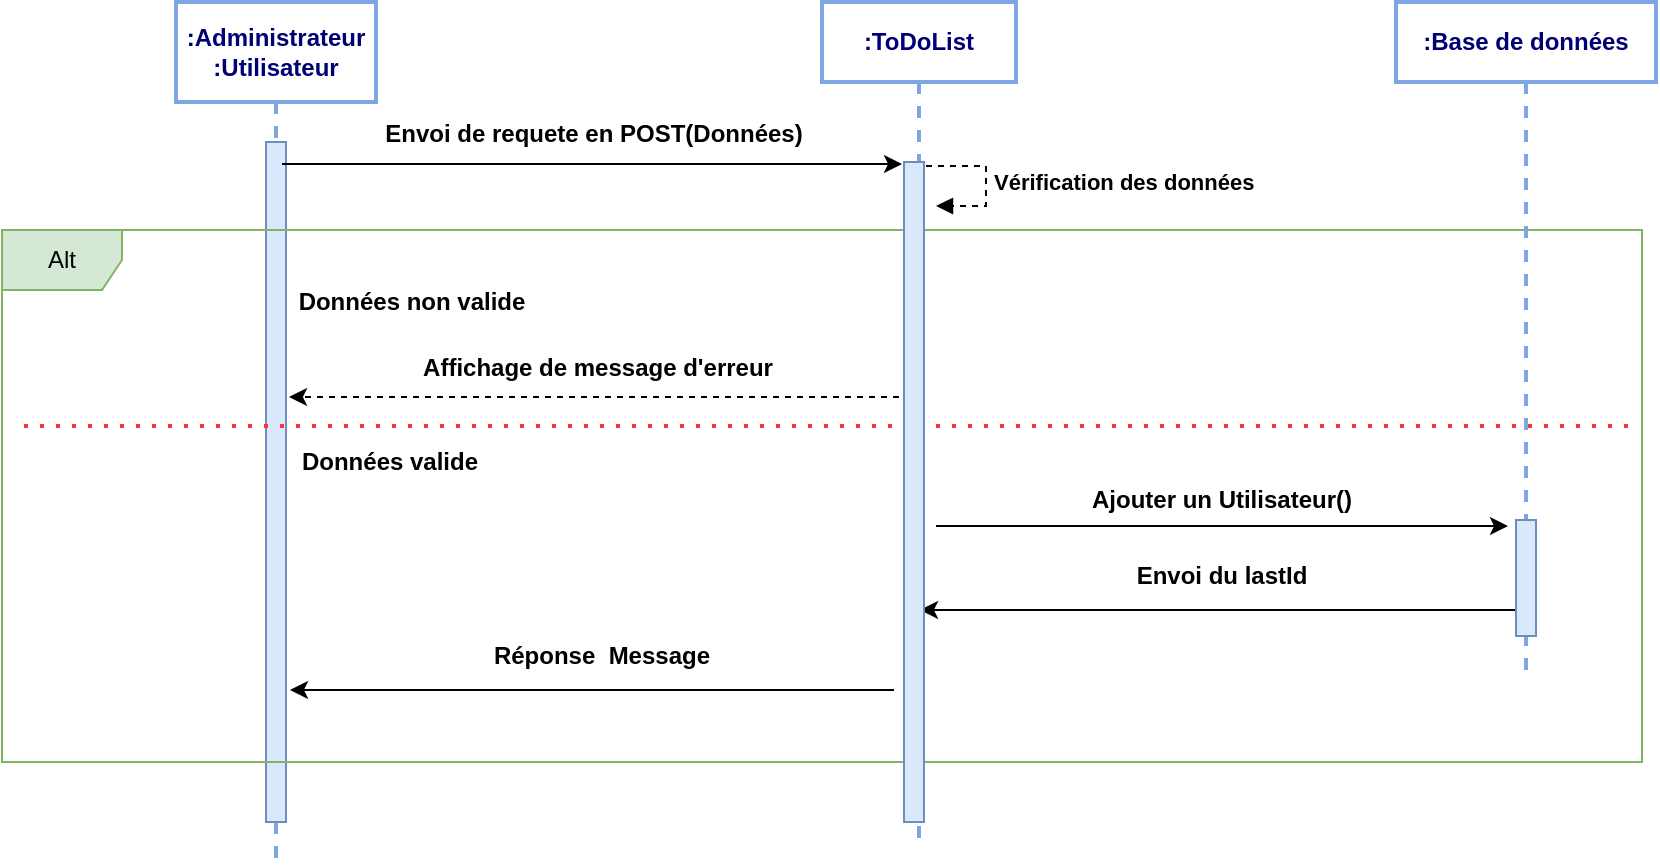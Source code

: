 <mxfile version="20.0.4" type="device" pages="8"><diagram id="xjx-nGpx8Jtf0qc4k6Nw" name="DS Ajout d'un Utilisateur"><mxGraphModel dx="782" dy="393" grid="1" gridSize="10" guides="1" tooltips="1" connect="1" arrows="1" fold="1" page="1" pageScale="1" pageWidth="1169" pageHeight="827" math="0" shadow="0"><root><mxCell id="F70jPGRND24U3M6SxBQL-0"/><mxCell id="F70jPGRND24U3M6SxBQL-1" parent="F70jPGRND24U3M6SxBQL-0"/><mxCell id="Dk7dMUNDgd0s5elJUFKE-1" value="&lt;div&gt;:Administrateur &lt;br&gt;&lt;/div&gt;&lt;div&gt;:Utilisateur&lt;br&gt;&lt;/div&gt;" style="shape=umlLifeline;perimeter=lifelinePerimeter;whiteSpace=wrap;html=1;container=1;collapsible=0;recursiveResize=0;outlineConnect=0;strokeColor=#7EA6E0;strokeWidth=2;gradientColor=none;fontColor=#000075;align=center;fontStyle=1;size=50;" parent="F70jPGRND24U3M6SxBQL-1" vertex="1"><mxGeometry x="90" y="20" width="100" height="430" as="geometry"/></mxCell><mxCell id="Dk7dMUNDgd0s5elJUFKE-2" value="" style="html=1;points=[];perimeter=orthogonalPerimeter;fillColor=#dae8fc;strokeColor=#6c8ebf;" parent="Dk7dMUNDgd0s5elJUFKE-1" vertex="1"><mxGeometry x="45" y="70" width="10" height="340" as="geometry"/></mxCell><mxCell id="Dk7dMUNDgd0s5elJUFKE-6" value=":ToDoList" style="shape=umlLifeline;perimeter=lifelinePerimeter;whiteSpace=wrap;html=1;container=1;collapsible=0;recursiveResize=0;outlineConnect=0;strokeColor=#7EA6E0;strokeWidth=2;gradientColor=none;fontColor=#000075;align=center;fontStyle=1" parent="F70jPGRND24U3M6SxBQL-1" vertex="1"><mxGeometry x="413" y="20" width="97" height="420" as="geometry"/></mxCell><mxCell id="Pak_YeCY1FBD7Dh54ulG-0" value="Alt" style="shape=umlFrame;whiteSpace=wrap;html=1;fillColor=#d5e8d4;strokeColor=#82b366;" parent="Dk7dMUNDgd0s5elJUFKE-6" vertex="1"><mxGeometry x="-410" y="114" width="820" height="266" as="geometry"/></mxCell><mxCell id="HYTEN6Zp5ibQv-OC4lHA-2" value="Données valide" style="text;html=1;strokeColor=none;fillColor=none;align=center;verticalAlign=middle;whiteSpace=wrap;rounded=0;fontStyle=1" parent="Dk7dMUNDgd0s5elJUFKE-6" vertex="1"><mxGeometry x="-286" y="220" width="140" height="20" as="geometry"/></mxCell><mxCell id="fiKV7Q3X1NQuMGekqiTJ-16" style="edgeStyle=orthogonalEdgeStyle;rounded=0;orthogonalLoop=1;jettySize=auto;html=1;strokeColor=#000000;strokeWidth=1;" parent="Dk7dMUNDgd0s5elJUFKE-6" edge="1"><mxGeometry relative="1" as="geometry"><mxPoint x="343" y="262" as="targetPoint"/><Array as="points"><mxPoint x="337" y="262"/></Array><mxPoint x="57" y="262" as="sourcePoint"/></mxGeometry></mxCell><mxCell id="fiKV7Q3X1NQuMGekqiTJ-17" value="&lt;div&gt;Ajouter un Utilisateur()&lt;br&gt;&lt;/div&gt;" style="text;html=1;strokeColor=none;fillColor=none;align=center;verticalAlign=middle;whiteSpace=wrap;rounded=0;fontStyle=1" parent="Dk7dMUNDgd0s5elJUFKE-6" vertex="1"><mxGeometry x="65" y="239" width="270" height="20" as="geometry"/></mxCell><mxCell id="fiKV7Q3X1NQuMGekqiTJ-18" value="Envoi du lastId" style="text;html=1;strokeColor=none;fillColor=none;align=center;verticalAlign=middle;whiteSpace=wrap;rounded=0;fontStyle=1" parent="Dk7dMUNDgd0s5elJUFKE-6" vertex="1"><mxGeometry x="65" y="277" width="270" height="20" as="geometry"/></mxCell><mxCell id="fiKV7Q3X1NQuMGekqiTJ-21" style="edgeStyle=orthogonalEdgeStyle;rounded=0;orthogonalLoop=1;jettySize=auto;html=1;strokeColor=#000000;strokeWidth=1;" parent="Dk7dMUNDgd0s5elJUFKE-6" edge="1"><mxGeometry relative="1" as="geometry"><mxPoint x="49" y="304" as="targetPoint"/><Array as="points"><mxPoint x="79" y="304"/><mxPoint x="79" y="304"/></Array><mxPoint x="351" y="304" as="sourcePoint"/></mxGeometry></mxCell><mxCell id="fiKV7Q3X1NQuMGekqiTJ-25" style="edgeStyle=orthogonalEdgeStyle;rounded=0;orthogonalLoop=1;jettySize=auto;html=1;strokeColor=#000000;strokeWidth=1;" parent="Dk7dMUNDgd0s5elJUFKE-6" edge="1"><mxGeometry relative="1" as="geometry"><mxPoint x="-266" y="344" as="targetPoint"/><Array as="points"><mxPoint x="-236" y="344"/><mxPoint x="-236" y="344"/></Array><mxPoint x="36" y="344" as="sourcePoint"/></mxGeometry></mxCell><mxCell id="fiKV7Q3X1NQuMGekqiTJ-26" value="Réponse&amp;nbsp; Message " style="text;html=1;strokeColor=none;fillColor=none;align=center;verticalAlign=middle;whiteSpace=wrap;rounded=0;fontStyle=1" parent="Dk7dMUNDgd0s5elJUFKE-6" vertex="1"><mxGeometry x="-245" y="317" width="270" height="20" as="geometry"/></mxCell><mxCell id="Dk7dMUNDgd0s5elJUFKE-8" value=":Base de données" style="shape=umlLifeline;perimeter=lifelinePerimeter;whiteSpace=wrap;html=1;container=1;collapsible=0;recursiveResize=0;outlineConnect=0;strokeColor=#7EA6E0;strokeWidth=2;gradientColor=none;fontColor=#000075;align=center;fontStyle=1" parent="F70jPGRND24U3M6SxBQL-1" vertex="1"><mxGeometry x="700" y="20" width="130" height="340" as="geometry"/></mxCell><mxCell id="Dk7dMUNDgd0s5elJUFKE-17" value="" style="html=1;points=[];perimeter=orthogonalPerimeter;fillColor=#dae8fc;strokeColor=#6c8ebf;" parent="Dk7dMUNDgd0s5elJUFKE-8" vertex="1"><mxGeometry x="60" y="259" width="10" height="58" as="geometry"/></mxCell><mxCell id="AibAfneE5e7c_M4sOWti-0" value="&lt;div&gt;Envoi de requete en POST(Données)&lt;br&gt;&lt;/div&gt;" style="text;html=1;strokeColor=none;fillColor=none;align=center;verticalAlign=middle;whiteSpace=wrap;rounded=0;fontStyle=1" parent="F70jPGRND24U3M6SxBQL-1" vertex="1"><mxGeometry x="164" y="76" width="270" height="20" as="geometry"/></mxCell><mxCell id="LAMk4Pfl6kHlGrdPrzP9-0" style="edgeStyle=orthogonalEdgeStyle;rounded=0;orthogonalLoop=1;jettySize=auto;html=1;strokeColor=#000000;strokeWidth=1;" parent="F70jPGRND24U3M6SxBQL-1" edge="1"><mxGeometry relative="1" as="geometry"><mxPoint x="453" y="101" as="targetPoint"/><Array as="points"><mxPoint x="453" y="101"/></Array><mxPoint x="143" y="101" as="sourcePoint"/></mxGeometry></mxCell><mxCell id="k1munaHk7zLtvFgt1YNx-0" value="Vérification des données" style="edgeStyle=orthogonalEdgeStyle;html=1;align=left;spacingLeft=2;endArrow=block;rounded=0;entryX=1;entryY=0;dashed=1;fontStyle=1" parent="F70jPGRND24U3M6SxBQL-1" edge="1"><mxGeometry relative="1" as="geometry"><mxPoint x="465" y="102" as="sourcePoint"/><Array as="points"><mxPoint x="495" y="102"/></Array><mxPoint x="470" y="122" as="targetPoint"/></mxGeometry></mxCell><mxCell id="CWwmNNJA29IokDHgDFU0-0" value="" style="endArrow=none;dashed=1;html=1;dashPattern=1 3;strokeWidth=2;entryX=1;entryY=0.357;entryDx=0;entryDy=0;entryPerimeter=0;fillColor=#d5e8d4;strokeColor=#FF3333;" parent="F70jPGRND24U3M6SxBQL-1" edge="1"><mxGeometry width="50" height="50" relative="1" as="geometry"><mxPoint x="14" y="232" as="sourcePoint"/><mxPoint x="817" y="231.962" as="targetPoint"/><Array as="points"/></mxGeometry></mxCell><mxCell id="HYTEN6Zp5ibQv-OC4lHA-0" value="Affichage de message d'erreur " style="text;html=1;strokeColor=none;fillColor=none;align=center;verticalAlign=middle;whiteSpace=wrap;rounded=0;fontStyle=1" parent="F70jPGRND24U3M6SxBQL-1" vertex="1"><mxGeometry x="169" y="193" width="264" height="20" as="geometry"/></mxCell><mxCell id="HYTEN6Zp5ibQv-OC4lHA-1" style="edgeStyle=orthogonalEdgeStyle;rounded=0;orthogonalLoop=1;jettySize=auto;html=1;dashed=1;strokeColor=#000000;strokeWidth=1;" parent="F70jPGRND24U3M6SxBQL-1" edge="1"><mxGeometry relative="1" as="geometry"><mxPoint x="451.5" y="217.5" as="sourcePoint"/><mxPoint x="146.5" y="217.5" as="targetPoint"/><Array as="points"><mxPoint x="382.5" y="217.5"/><mxPoint x="382.5" y="217.5"/></Array></mxGeometry></mxCell><mxCell id="fiKV7Q3X1NQuMGekqiTJ-3" value="Données non valide" style="text;html=1;strokeColor=none;fillColor=none;align=center;verticalAlign=middle;whiteSpace=wrap;rounded=0;fontStyle=1" parent="F70jPGRND24U3M6SxBQL-1" vertex="1"><mxGeometry x="138" y="160" width="140" height="20" as="geometry"/></mxCell><mxCell id="Dk7dMUNDgd0s5elJUFKE-16" value="" style="html=1;points=[];perimeter=orthogonalPerimeter;fillColor=#dae8fc;strokeColor=#6c8ebf;" parent="F70jPGRND24U3M6SxBQL-1" vertex="1"><mxGeometry x="454" y="100" width="10" height="330" as="geometry"/></mxCell></root></mxGraphModel></diagram><diagram id="yi7mjC9yYMss2RT2oPbn" name="DS Suppr d'un user"><mxGraphModel dx="782" dy="393" grid="1" gridSize="10" guides="1" tooltips="1" connect="1" arrows="1" fold="1" page="1" pageScale="1" pageWidth="1169" pageHeight="827" math="0" shadow="0"><root><mxCell id="AnLTty1PShLDXUgMyFzk-0"/><mxCell id="AnLTty1PShLDXUgMyFzk-1" parent="AnLTty1PShLDXUgMyFzk-0"/><mxCell id="XEjNv_XgmQXHwai2lukb-0" value="Alt" style="shape=umlFrame;whiteSpace=wrap;html=1;fillColor=#d5e8d4;strokeColor=#82b366;" parent="AnLTty1PShLDXUgMyFzk-1" vertex="1"><mxGeometry x="124" y="333" width="720" height="243" as="geometry"/></mxCell><mxCell id="XEjNv_XgmQXHwai2lukb-1" value="&lt;div&gt;:Administrateur&lt;br&gt;&lt;/div&gt;" style="shape=umlLifeline;perimeter=lifelinePerimeter;whiteSpace=wrap;html=1;container=1;collapsible=0;recursiveResize=0;outlineConnect=0;strokeColor=#7EA6E0;strokeWidth=2;gradientColor=none;fontColor=#000075;align=center;fontStyle=1;size=50;" parent="AnLTty1PShLDXUgMyFzk-1" vertex="1"><mxGeometry x="149" y="29" width="100" height="621" as="geometry"/></mxCell><mxCell id="XEjNv_XgmQXHwai2lukb-2" value="" style="html=1;points=[];perimeter=orthogonalPerimeter;fillColor=#dae8fc;strokeColor=#6c8ebf;" parent="XEjNv_XgmQXHwai2lukb-1" vertex="1"><mxGeometry x="45" y="70" width="10" height="530" as="geometry"/></mxCell><mxCell id="XEjNv_XgmQXHwai2lukb-3" value=":ToDoList" style="shape=umlLifeline;perimeter=lifelinePerimeter;whiteSpace=wrap;html=1;container=1;collapsible=0;recursiveResize=0;outlineConnect=0;strokeColor=#7EA6E0;strokeWidth=2;gradientColor=none;fontColor=#000075;align=center;fontStyle=1" parent="AnLTty1PShLDXUgMyFzk-1" vertex="1"><mxGeometry x="472" y="29" width="94" height="621" as="geometry"/></mxCell><mxCell id="XEjNv_XgmQXHwai2lukb-5" value="Alt" style="shape=umlFrame;whiteSpace=wrap;html=1;fillColor=#d5e8d4;strokeColor=#82b366;" parent="XEjNv_XgmQXHwai2lukb-3" vertex="1"><mxGeometry x="-390" y="148" width="790" height="429" as="geometry"/></mxCell><mxCell id="XEjNv_XgmQXHwai2lukb-7" value="Role valide" style="text;html=1;strokeColor=none;fillColor=none;align=center;verticalAlign=middle;whiteSpace=wrap;rounded=0;fontStyle=1" parent="XEjNv_XgmQXHwai2lukb-3" vertex="1"><mxGeometry x="-285" y="241" width="115" height="20" as="geometry"/></mxCell><mxCell id="XEjNv_XgmQXHwai2lukb-8" value="Vérification de l'ID" style="edgeStyle=orthogonalEdgeStyle;html=1;align=left;spacingLeft=2;endArrow=block;rounded=0;entryX=1;entryY=0;dashed=1;fontStyle=1" parent="XEjNv_XgmQXHwai2lukb-3" edge="1"><mxGeometry relative="1" as="geometry"><mxPoint x="46" y="263.5" as="sourcePoint"/><Array as="points"><mxPoint x="76" y="263.5"/></Array><mxPoint x="51" y="283.5" as="targetPoint"/></mxGeometry></mxCell><mxCell id="XEjNv_XgmQXHwai2lukb-9" style="edgeStyle=orthogonalEdgeStyle;rounded=0;orthogonalLoop=1;jettySize=auto;html=1;strokeColor=#000000;strokeWidth=1;" parent="XEjNv_XgmQXHwai2lukb-3" edge="1"><mxGeometry relative="1" as="geometry"><mxPoint x="342" y="455" as="targetPoint"/><Array as="points"><mxPoint x="336" y="455"/></Array><mxPoint x="56" y="455" as="sourcePoint"/></mxGeometry></mxCell><mxCell id="XEjNv_XgmQXHwai2lukb-10" value="&lt;div&gt;Supprimer un Utilisateur()&lt;br&gt;&lt;/div&gt;" style="text;html=1;strokeColor=none;fillColor=none;align=center;verticalAlign=middle;whiteSpace=wrap;rounded=0;fontStyle=1" parent="XEjNv_XgmQXHwai2lukb-3" vertex="1"><mxGeometry x="65" y="429" width="270" height="20" as="geometry"/></mxCell><mxCell id="XEjNv_XgmQXHwai2lukb-11" value="MAj de la base" style="text;html=1;strokeColor=none;fillColor=none;align=center;verticalAlign=middle;whiteSpace=wrap;rounded=0;fontStyle=1" parent="XEjNv_XgmQXHwai2lukb-3" vertex="1"><mxGeometry x="65" y="467" width="270" height="20" as="geometry"/></mxCell><mxCell id="XEjNv_XgmQXHwai2lukb-12" style="edgeStyle=orthogonalEdgeStyle;rounded=0;orthogonalLoop=1;jettySize=auto;html=1;strokeColor=#000000;strokeWidth=1;" parent="XEjNv_XgmQXHwai2lukb-3" edge="1"><mxGeometry relative="1" as="geometry"><mxPoint x="51" y="494" as="targetPoint"/><Array as="points"><mxPoint x="81" y="494"/><mxPoint x="81" y="494"/></Array><mxPoint x="353" y="494" as="sourcePoint"/></mxGeometry></mxCell><mxCell id="XEjNv_XgmQXHwai2lukb-13" style="edgeStyle=orthogonalEdgeStyle;rounded=0;orthogonalLoop=1;jettySize=auto;html=1;strokeColor=#000000;strokeWidth=1;" parent="XEjNv_XgmQXHwai2lukb-3" edge="1"><mxGeometry relative="1" as="geometry"><mxPoint x="-266" y="534" as="targetPoint"/><Array as="points"><mxPoint x="-236" y="534"/><mxPoint x="-236" y="534"/></Array><mxPoint x="36" y="534" as="sourcePoint"/></mxGeometry></mxCell><mxCell id="XEjNv_XgmQXHwai2lukb-14" value="Réponse Message " style="text;html=1;strokeColor=none;fillColor=none;align=center;verticalAlign=middle;whiteSpace=wrap;rounded=0;fontStyle=1" parent="XEjNv_XgmQXHwai2lukb-3" vertex="1"><mxGeometry x="-245" y="507" width="270" height="20" as="geometry"/></mxCell><mxCell id="XEjNv_XgmQXHwai2lukb-15" value=":Base de données" style="shape=umlLifeline;perimeter=lifelinePerimeter;whiteSpace=wrap;html=1;container=1;collapsible=0;recursiveResize=0;outlineConnect=0;strokeColor=#7EA6E0;strokeWidth=2;gradientColor=none;fontColor=#000075;align=center;fontStyle=1" parent="AnLTty1PShLDXUgMyFzk-1" vertex="1"><mxGeometry x="759" y="29" width="130" height="521" as="geometry"/></mxCell><mxCell id="XEjNv_XgmQXHwai2lukb-16" value="" style="html=1;points=[];perimeter=orthogonalPerimeter;fillColor=#dae8fc;strokeColor=#6c8ebf;" parent="XEjNv_XgmQXHwai2lukb-15" vertex="1"><mxGeometry x="60" y="449" width="10" height="58" as="geometry"/></mxCell><mxCell id="XEjNv_XgmQXHwai2lukb-17" value="&lt;div&gt;Envoi de requete en DELETE(Role, Id)&lt;br&gt;&lt;/div&gt;" style="text;html=1;strokeColor=none;fillColor=none;align=center;verticalAlign=middle;whiteSpace=wrap;rounded=0;fontStyle=1" parent="AnLTty1PShLDXUgMyFzk-1" vertex="1"><mxGeometry x="223" y="85" width="270" height="20" as="geometry"/></mxCell><mxCell id="XEjNv_XgmQXHwai2lukb-18" style="edgeStyle=orthogonalEdgeStyle;rounded=0;orthogonalLoop=1;jettySize=auto;html=1;strokeColor=#000000;strokeWidth=1;" parent="AnLTty1PShLDXUgMyFzk-1" edge="1"><mxGeometry relative="1" as="geometry"><mxPoint x="512" y="110" as="targetPoint"/><Array as="points"><mxPoint x="512" y="110"/></Array><mxPoint x="202" y="110" as="sourcePoint"/></mxGeometry></mxCell><mxCell id="XEjNv_XgmQXHwai2lukb-24" value="Role non valide" style="text;html=1;strokeColor=none;fillColor=none;align=center;verticalAlign=middle;whiteSpace=wrap;rounded=0;fontStyle=1" parent="AnLTty1PShLDXUgMyFzk-1" vertex="1"><mxGeometry x="193" y="194" width="140" height="20" as="geometry"/></mxCell><mxCell id="XEjNv_XgmQXHwai2lukb-25" style="edgeStyle=orthogonalEdgeStyle;rounded=0;orthogonalLoop=1;jettySize=auto;html=1;dashed=1;strokeColor=#000000;strokeWidth=1;" parent="AnLTty1PShLDXUgMyFzk-1" edge="1"><mxGeometry relative="1" as="geometry"><mxPoint x="510.5" y="242.5" as="sourcePoint"/><mxPoint x="205.5" y="242.5" as="targetPoint"/><Array as="points"><mxPoint x="441.5" y="242.5"/><mxPoint x="441.5" y="242.5"/></Array></mxGeometry></mxCell><mxCell id="XEjNv_XgmQXHwai2lukb-26" value="Affichage de message d'erreur" style="text;html=1;strokeColor=none;fillColor=none;align=center;verticalAlign=middle;whiteSpace=wrap;rounded=0;fontStyle=1" parent="AnLTty1PShLDXUgMyFzk-1" vertex="1"><mxGeometry x="228" y="218" width="264" height="20" as="geometry"/></mxCell><mxCell id="XEjNv_XgmQXHwai2lukb-27" value="" style="endArrow=none;dashed=1;html=1;dashPattern=1 3;strokeWidth=2;entryX=0.995;entryY=0.171;entryDx=0;entryDy=0;entryPerimeter=0;fillColor=#d5e8d4;strokeColor=#FF3333;" parent="AnLTty1PShLDXUgMyFzk-1" edge="1"><mxGeometry width="50" height="50" relative="1" as="geometry"><mxPoint x="90" y="264" as="sourcePoint"/><mxPoint x="867.05" y="263.519" as="targetPoint"/><Array as="points"/></mxGeometry></mxCell><mxCell id="XEjNv_XgmQXHwai2lukb-28" value="Vérification de Role" style="edgeStyle=orthogonalEdgeStyle;html=1;align=left;spacingLeft=2;endArrow=block;rounded=0;entryX=1;entryY=0;dashed=1;fontStyle=1" parent="AnLTty1PShLDXUgMyFzk-1" edge="1"><mxGeometry relative="1" as="geometry"><mxPoint x="526" y="145" as="sourcePoint"/><Array as="points"><mxPoint x="556" y="145"/></Array><mxPoint x="531" y="165" as="targetPoint"/></mxGeometry></mxCell><mxCell id="XEjNv_XgmQXHwai2lukb-29" value="Id valide" style="text;html=1;strokeColor=none;fillColor=none;align=center;verticalAlign=middle;whiteSpace=wrap;rounded=0;fontStyle=1" parent="AnLTty1PShLDXUgMyFzk-1" vertex="1"><mxGeometry x="206" y="436" width="113" height="20" as="geometry"/></mxCell><mxCell id="XEjNv_XgmQXHwai2lukb-30" style="edgeStyle=orthogonalEdgeStyle;rounded=0;orthogonalLoop=1;jettySize=auto;html=1;dashed=1;strokeColor=#000000;strokeWidth=1;" parent="AnLTty1PShLDXUgMyFzk-1" edge="1"><mxGeometry relative="1" as="geometry"><mxPoint x="509.5" y="398.5" as="sourcePoint"/><mxPoint x="204.5" y="398.5" as="targetPoint"/><Array as="points"><mxPoint x="440.5" y="398.5"/><mxPoint x="440.5" y="398.5"/></Array></mxGeometry></mxCell><mxCell id="XEjNv_XgmQXHwai2lukb-31" value="Affichage de message d'erreur" style="text;html=1;strokeColor=none;fillColor=none;align=center;verticalAlign=middle;whiteSpace=wrap;rounded=0;fontStyle=1" parent="AnLTty1PShLDXUgMyFzk-1" vertex="1"><mxGeometry x="228" y="374" width="264" height="20" as="geometry"/></mxCell><mxCell id="XEjNv_XgmQXHwai2lukb-32" value="" style="endArrow=none;dashed=1;html=1;dashPattern=1 3;strokeWidth=2;fillColor=#d5e8d4;strokeColor=#FF3333;exitX=0.003;exitY=0.303;exitDx=0;exitDy=0;exitPerimeter=0;" parent="AnLTty1PShLDXUgMyFzk-1" edge="1"><mxGeometry width="50" height="50" relative="1" as="geometry"><mxPoint x="126.997" y="416.003" as="sourcePoint"/><mxPoint x="842" y="416" as="targetPoint"/><Array as="points"/></mxGeometry></mxCell><mxCell id="XEjNv_XgmQXHwai2lukb-33" value="Id non valide" style="text;html=1;strokeColor=none;fillColor=none;align=center;verticalAlign=middle;whiteSpace=wrap;rounded=0;fontStyle=1" parent="AnLTty1PShLDXUgMyFzk-1" vertex="1"><mxGeometry x="216" y="356" width="140" height="20" as="geometry"/></mxCell><mxCell id="XEjNv_XgmQXHwai2lukb-34" value="" style="html=1;points=[];perimeter=orthogonalPerimeter;fillColor=#dae8fc;strokeColor=#6c8ebf;" parent="AnLTty1PShLDXUgMyFzk-1" vertex="1"><mxGeometry x="513" y="109" width="10" height="521" as="geometry"/></mxCell></root></mxGraphModel></diagram><diagram id="yHgVeaHKSQaGLQK-6-Av" name="DS MAJ d'un user"><mxGraphModel dx="782" dy="393" grid="1" gridSize="10" guides="1" tooltips="1" connect="1" arrows="1" fold="1" page="1" pageScale="1" pageWidth="1169" pageHeight="827" math="0" shadow="0"><root><mxCell id="CQPklZiFLM6aAvuH2frd-0"/><mxCell id="CQPklZiFLM6aAvuH2frd-1" parent="CQPklZiFLM6aAvuH2frd-0"/><mxCell id="s16TOP-Ax0O0YmMRyU7O-0" value="Alt" style="shape=umlFrame;whiteSpace=wrap;html=1;fillColor=#d5e8d4;strokeColor=#82b366;" vertex="1" parent="CQPklZiFLM6aAvuH2frd-1"><mxGeometry x="124" y="333" width="720" height="317" as="geometry"/></mxCell><mxCell id="vAqJmC26ge1g_K836WlA-1" value="Alt" style="shape=umlFrame;whiteSpace=wrap;html=1;fillColor=#d5e8d4;strokeColor=#82b366;" vertex="1" parent="CQPklZiFLM6aAvuH2frd-1"><mxGeometry x="130.5" y="480" width="707" height="159" as="geometry"/></mxCell><mxCell id="s16TOP-Ax0O0YmMRyU7O-3" value=":ToDoList" style="shape=umlLifeline;perimeter=lifelinePerimeter;whiteSpace=wrap;html=1;container=1;collapsible=0;recursiveResize=0;outlineConnect=0;strokeColor=#7EA6E0;strokeWidth=2;gradientColor=none;fontColor=#000075;align=center;fontStyle=1" vertex="1" parent="CQPklZiFLM6aAvuH2frd-1"><mxGeometry x="472" y="29" width="98" height="680" as="geometry"/></mxCell><mxCell id="s16TOP-Ax0O0YmMRyU7O-4" value="Alt" style="shape=umlFrame;whiteSpace=wrap;html=1;fillColor=#d5e8d4;strokeColor=#82b366;" vertex="1" parent="s16TOP-Ax0O0YmMRyU7O-3"><mxGeometry x="-390" y="148" width="790" height="492" as="geometry"/></mxCell><mxCell id="s16TOP-Ax0O0YmMRyU7O-5" value="Role valide" style="text;html=1;strokeColor=none;fillColor=none;align=center;verticalAlign=middle;whiteSpace=wrap;rounded=0;fontStyle=1" vertex="1" parent="s16TOP-Ax0O0YmMRyU7O-3"><mxGeometry x="-285" y="241" width="115" height="20" as="geometry"/></mxCell><mxCell id="s16TOP-Ax0O0YmMRyU7O-6" value="Vérification de l'ID" style="edgeStyle=orthogonalEdgeStyle;html=1;align=left;spacingLeft=2;endArrow=block;rounded=0;entryX=1;entryY=0;dashed=1;fontStyle=1" edge="1" parent="s16TOP-Ax0O0YmMRyU7O-3"><mxGeometry relative="1" as="geometry"><mxPoint x="46" y="263.5" as="sourcePoint"/><Array as="points"><mxPoint x="76" y="263.5"/></Array><mxPoint x="51" y="283.5" as="targetPoint"/></mxGeometry></mxCell><mxCell id="s16TOP-Ax0O0YmMRyU7O-7" style="edgeStyle=orthogonalEdgeStyle;rounded=0;orthogonalLoop=1;jettySize=auto;html=1;strokeColor=#000000;strokeWidth=1;" edge="1" parent="s16TOP-Ax0O0YmMRyU7O-3"><mxGeometry relative="1" as="geometry"><mxPoint x="342" y="549" as="targetPoint"/><Array as="points"><mxPoint x="336" y="549"/></Array><mxPoint x="56" y="549" as="sourcePoint"/></mxGeometry></mxCell><mxCell id="s16TOP-Ax0O0YmMRyU7O-8" value="&lt;div&gt;Modifier l'utilisateur()&lt;br&gt;&lt;/div&gt;" style="text;html=1;strokeColor=none;fillColor=none;align=center;verticalAlign=middle;whiteSpace=wrap;rounded=0;fontStyle=1" vertex="1" parent="s16TOP-Ax0O0YmMRyU7O-3"><mxGeometry x="65" y="523" width="270" height="20" as="geometry"/></mxCell><mxCell id="s16TOP-Ax0O0YmMRyU7O-9" value="MAj de la base" style="text;html=1;strokeColor=none;fillColor=none;align=center;verticalAlign=middle;whiteSpace=wrap;rounded=0;fontStyle=1" vertex="1" parent="s16TOP-Ax0O0YmMRyU7O-3"><mxGeometry x="65" y="561" width="270" height="20" as="geometry"/></mxCell><mxCell id="s16TOP-Ax0O0YmMRyU7O-10" style="edgeStyle=orthogonalEdgeStyle;rounded=0;orthogonalLoop=1;jettySize=auto;html=1;strokeColor=#000000;strokeWidth=1;" edge="1" parent="s16TOP-Ax0O0YmMRyU7O-3"><mxGeometry relative="1" as="geometry"><mxPoint x="51" y="588" as="targetPoint"/><Array as="points"><mxPoint x="81" y="588"/><mxPoint x="81" y="588"/></Array><mxPoint x="353" y="588" as="sourcePoint"/></mxGeometry></mxCell><mxCell id="s16TOP-Ax0O0YmMRyU7O-11" style="edgeStyle=orthogonalEdgeStyle;rounded=0;orthogonalLoop=1;jettySize=auto;html=1;strokeColor=#000000;strokeWidth=1;" edge="1" parent="s16TOP-Ax0O0YmMRyU7O-3"><mxGeometry relative="1" as="geometry"><mxPoint x="-266" y="600" as="targetPoint"/><Array as="points"><mxPoint x="-236" y="600"/><mxPoint x="-236" y="600"/></Array><mxPoint x="36" y="600" as="sourcePoint"/></mxGeometry></mxCell><mxCell id="s16TOP-Ax0O0YmMRyU7O-12" value="Réponse Message " style="text;html=1;strokeColor=none;fillColor=none;align=center;verticalAlign=middle;whiteSpace=wrap;rounded=0;fontStyle=1" vertex="1" parent="s16TOP-Ax0O0YmMRyU7O-3"><mxGeometry x="-245" y="573" width="270" height="20" as="geometry"/></mxCell><mxCell id="vAqJmC26ge1g_K836WlA-0" value="Données non valide" style="text;html=1;strokeColor=none;fillColor=none;align=center;verticalAlign=middle;whiteSpace=wrap;rounded=0;fontStyle=1" vertex="1" parent="s16TOP-Ax0O0YmMRyU7O-3"><mxGeometry x="-252" y="461" width="140" height="20" as="geometry"/></mxCell><mxCell id="s16TOP-Ax0O0YmMRyU7O-14" value="" style="html=1;points=[];perimeter=orthogonalPerimeter;fillColor=#dae8fc;strokeColor=#6c8ebf;" vertex="1" parent="s16TOP-Ax0O0YmMRyU7O-3"><mxGeometry x="347" y="535" width="10" height="58" as="geometry"/></mxCell><mxCell id="vAqJmC26ge1g_K836WlA-3" value="Affichage de message d'erreur" style="text;html=1;strokeColor=none;fillColor=none;align=center;verticalAlign=middle;whiteSpace=wrap;rounded=0;fontStyle=1" vertex="1" parent="s16TOP-Ax0O0YmMRyU7O-3"><mxGeometry x="-244.5" y="486" width="264" height="20" as="geometry"/></mxCell><mxCell id="vAqJmC26ge1g_K836WlA-4" style="edgeStyle=orthogonalEdgeStyle;rounded=0;orthogonalLoop=1;jettySize=auto;html=1;dashed=1;strokeColor=#000000;strokeWidth=1;" edge="1" parent="s16TOP-Ax0O0YmMRyU7O-3"><mxGeometry relative="1" as="geometry"><mxPoint x="38" y="510.5" as="sourcePoint"/><mxPoint x="-267" y="510.5" as="targetPoint"/><Array as="points"><mxPoint x="-31" y="510.5"/><mxPoint x="-31" y="510.5"/></Array></mxGeometry></mxCell><mxCell id="vAqJmC26ge1g_K836WlA-5" value="Données valide" style="text;html=1;strokeColor=none;fillColor=none;align=center;verticalAlign=middle;whiteSpace=wrap;rounded=0;fontStyle=1" vertex="1" parent="s16TOP-Ax0O0YmMRyU7O-3"><mxGeometry x="-252" y="523" width="140" height="20" as="geometry"/></mxCell><mxCell id="s16TOP-Ax0O0YmMRyU7O-1" value="&lt;div&gt;:Administrateur&lt;br&gt;&lt;/div&gt;" style="shape=umlLifeline;perimeter=lifelinePerimeter;whiteSpace=wrap;html=1;container=1;collapsible=0;recursiveResize=0;outlineConnect=0;strokeColor=#7EA6E0;strokeWidth=2;gradientColor=none;fontColor=#000075;align=center;fontStyle=1;size=50;" vertex="1" parent="CQPklZiFLM6aAvuH2frd-1"><mxGeometry x="149" y="29" width="100" height="621" as="geometry"/></mxCell><mxCell id="s16TOP-Ax0O0YmMRyU7O-2" value="" style="html=1;points=[];perimeter=orthogonalPerimeter;fillColor=#dae8fc;strokeColor=#6c8ebf;" vertex="1" parent="s16TOP-Ax0O0YmMRyU7O-1"><mxGeometry x="45" y="70" width="10" height="530" as="geometry"/></mxCell><mxCell id="s16TOP-Ax0O0YmMRyU7O-13" value=":Base de données" style="shape=umlLifeline;perimeter=lifelinePerimeter;whiteSpace=wrap;html=1;container=1;collapsible=0;recursiveResize=0;outlineConnect=0;strokeColor=#7EA6E0;strokeWidth=2;gradientColor=none;fontColor=#000075;align=center;fontStyle=1" vertex="1" parent="CQPklZiFLM6aAvuH2frd-1"><mxGeometry x="759" y="29" width="130" height="521" as="geometry"/></mxCell><mxCell id="s16TOP-Ax0O0YmMRyU7O-15" value="&lt;div&gt;Envoi de requete update en GET(Role, Id)&lt;br&gt;&lt;/div&gt;" style="text;html=1;strokeColor=none;fillColor=none;align=center;verticalAlign=middle;whiteSpace=wrap;rounded=0;fontStyle=1" vertex="1" parent="CQPklZiFLM6aAvuH2frd-1"><mxGeometry x="223" y="85" width="270" height="20" as="geometry"/></mxCell><mxCell id="s16TOP-Ax0O0YmMRyU7O-16" style="edgeStyle=orthogonalEdgeStyle;rounded=0;orthogonalLoop=1;jettySize=auto;html=1;strokeColor=#000000;strokeWidth=1;" edge="1" parent="CQPklZiFLM6aAvuH2frd-1"><mxGeometry relative="1" as="geometry"><mxPoint x="512" y="110" as="targetPoint"/><Array as="points"><mxPoint x="512" y="110"/></Array><mxPoint x="202" y="110" as="sourcePoint"/></mxGeometry></mxCell><mxCell id="s16TOP-Ax0O0YmMRyU7O-17" value="Role non valide" style="text;html=1;strokeColor=none;fillColor=none;align=center;verticalAlign=middle;whiteSpace=wrap;rounded=0;fontStyle=1" vertex="1" parent="CQPklZiFLM6aAvuH2frd-1"><mxGeometry x="193" y="194" width="140" height="20" as="geometry"/></mxCell><mxCell id="s16TOP-Ax0O0YmMRyU7O-18" style="edgeStyle=orthogonalEdgeStyle;rounded=0;orthogonalLoop=1;jettySize=auto;html=1;dashed=1;strokeColor=#000000;strokeWidth=1;" edge="1" parent="CQPklZiFLM6aAvuH2frd-1"><mxGeometry relative="1" as="geometry"><mxPoint x="510.5" y="242.5" as="sourcePoint"/><mxPoint x="205.5" y="242.5" as="targetPoint"/><Array as="points"><mxPoint x="441.5" y="242.5"/><mxPoint x="441.5" y="242.5"/></Array></mxGeometry></mxCell><mxCell id="s16TOP-Ax0O0YmMRyU7O-19" value="Affichage de message d'erreur" style="text;html=1;strokeColor=none;fillColor=none;align=center;verticalAlign=middle;whiteSpace=wrap;rounded=0;fontStyle=1" vertex="1" parent="CQPklZiFLM6aAvuH2frd-1"><mxGeometry x="228" y="218" width="264" height="20" as="geometry"/></mxCell><mxCell id="s16TOP-Ax0O0YmMRyU7O-20" value="" style="endArrow=none;dashed=1;html=1;dashPattern=1 3;strokeWidth=2;entryX=0.995;entryY=0.171;entryDx=0;entryDy=0;entryPerimeter=0;fillColor=#d5e8d4;strokeColor=#FF3333;" edge="1" parent="CQPklZiFLM6aAvuH2frd-1"><mxGeometry width="50" height="50" relative="1" as="geometry"><mxPoint x="90" y="264" as="sourcePoint"/><mxPoint x="867.05" y="263.519" as="targetPoint"/><Array as="points"/></mxGeometry></mxCell><mxCell id="s16TOP-Ax0O0YmMRyU7O-21" value="Vérification de Role" style="edgeStyle=orthogonalEdgeStyle;html=1;align=left;spacingLeft=2;endArrow=block;rounded=0;entryX=1;entryY=0;dashed=1;fontStyle=1" edge="1" parent="CQPklZiFLM6aAvuH2frd-1"><mxGeometry relative="1" as="geometry"><mxPoint x="526" y="145" as="sourcePoint"/><Array as="points"><mxPoint x="556" y="145"/></Array><mxPoint x="531" y="165" as="targetPoint"/></mxGeometry></mxCell><mxCell id="s16TOP-Ax0O0YmMRyU7O-22" value="Id valide" style="text;html=1;strokeColor=none;fillColor=none;align=center;verticalAlign=middle;whiteSpace=wrap;rounded=0;fontStyle=1" vertex="1" parent="CQPklZiFLM6aAvuH2frd-1"><mxGeometry x="206" y="424" width="113" height="20" as="geometry"/></mxCell><mxCell id="s16TOP-Ax0O0YmMRyU7O-23" style="edgeStyle=orthogonalEdgeStyle;rounded=0;orthogonalLoop=1;jettySize=auto;html=1;dashed=1;strokeColor=#000000;strokeWidth=1;" edge="1" parent="CQPklZiFLM6aAvuH2frd-1"><mxGeometry relative="1" as="geometry"><mxPoint x="509.5" y="398.5" as="sourcePoint"/><mxPoint x="204.5" y="398.5" as="targetPoint"/><Array as="points"><mxPoint x="440.5" y="398.5"/><mxPoint x="440.5" y="398.5"/></Array></mxGeometry></mxCell><mxCell id="s16TOP-Ax0O0YmMRyU7O-24" value="Affichage de message d'erreur" style="text;html=1;strokeColor=none;fillColor=none;align=center;verticalAlign=middle;whiteSpace=wrap;rounded=0;fontStyle=1" vertex="1" parent="CQPklZiFLM6aAvuH2frd-1"><mxGeometry x="228" y="374" width="264" height="20" as="geometry"/></mxCell><mxCell id="s16TOP-Ax0O0YmMRyU7O-25" value="" style="endArrow=none;dashed=1;html=1;dashPattern=1 3;strokeWidth=2;fillColor=#d5e8d4;strokeColor=#FF3333;exitX=0.003;exitY=0.303;exitDx=0;exitDy=0;exitPerimeter=0;" edge="1" parent="CQPklZiFLM6aAvuH2frd-1"><mxGeometry width="50" height="50" relative="1" as="geometry"><mxPoint x="126.997" y="416.003" as="sourcePoint"/><mxPoint x="842" y="416" as="targetPoint"/><Array as="points"/></mxGeometry></mxCell><mxCell id="s16TOP-Ax0O0YmMRyU7O-26" value="Id non valide" style="text;html=1;strokeColor=none;fillColor=none;align=center;verticalAlign=middle;whiteSpace=wrap;rounded=0;fontStyle=1" vertex="1" parent="CQPklZiFLM6aAvuH2frd-1"><mxGeometry x="216" y="356" width="140" height="20" as="geometry"/></mxCell><mxCell id="s16TOP-Ax0O0YmMRyU7O-27" value="" style="html=1;points=[];perimeter=orthogonalPerimeter;fillColor=#dae8fc;strokeColor=#6c8ebf;" vertex="1" parent="CQPklZiFLM6aAvuH2frd-1"><mxGeometry x="513" y="109" width="10" height="521" as="geometry"/></mxCell><mxCell id="nBzKqMlE5vR9UoIpTsxO-1" value="Vérification de des données" style="edgeStyle=orthogonalEdgeStyle;html=1;align=left;spacingLeft=2;endArrow=block;rounded=0;entryX=1;entryY=0;dashed=1;fontStyle=1" edge="1" parent="CQPklZiFLM6aAvuH2frd-1"><mxGeometry relative="1" as="geometry"><mxPoint x="525" y="449" as="sourcePoint"/><Array as="points"><mxPoint x="555" y="449"/></Array><mxPoint x="530" y="469" as="targetPoint"/></mxGeometry></mxCell><mxCell id="vAqJmC26ge1g_K836WlA-2" value="" style="endArrow=none;dashed=1;html=1;dashPattern=1 3;strokeWidth=2;fillColor=#d5e8d4;strokeColor=#FF3333;exitX=0.003;exitY=0.303;exitDx=0;exitDy=0;exitPerimeter=0;" edge="1" parent="CQPklZiFLM6aAvuH2frd-1"><mxGeometry width="50" height="50" relative="1" as="geometry"><mxPoint x="136" y="551" as="sourcePoint"/><mxPoint x="840" y="551" as="targetPoint"/><Array as="points"/></mxGeometry></mxCell></root></mxGraphModel></diagram><diagram id="u5cwfFkK1UXOGOayaMJT" name="DS Liste des users"><mxGraphModel dx="782" dy="393" grid="1" gridSize="10" guides="1" tooltips="1" connect="1" arrows="1" fold="1" page="1" pageScale="1" pageWidth="1169" pageHeight="827" math="0" shadow="0"><root><mxCell id="puAnbTqEH9vaBxpCxV1l-0"/><mxCell id="puAnbTqEH9vaBxpCxV1l-1" parent="puAnbTqEH9vaBxpCxV1l-0"/><mxCell id="tPGEgNtixQT1OTTFz4_1-1" value="&lt;div&gt;:Administrateur&lt;br&gt;&lt;/div&gt;" style="shape=umlLifeline;perimeter=lifelinePerimeter;whiteSpace=wrap;html=1;container=1;collapsible=0;recursiveResize=0;outlineConnect=0;strokeColor=#7EA6E0;strokeWidth=2;gradientColor=none;fontColor=#000075;align=center;fontStyle=1;size=50;" parent="puAnbTqEH9vaBxpCxV1l-1" vertex="1"><mxGeometry x="119" y="20" width="100" height="380" as="geometry"/></mxCell><mxCell id="tPGEgNtixQT1OTTFz4_1-2" value="" style="html=1;points=[];perimeter=orthogonalPerimeter;fillColor=#dae8fc;strokeColor=#6c8ebf;" parent="tPGEgNtixQT1OTTFz4_1-1" vertex="1"><mxGeometry x="45" y="70" width="10" height="290" as="geometry"/></mxCell><mxCell id="tPGEgNtixQT1OTTFz4_1-3" value=":ToDoList" style="shape=umlLifeline;perimeter=lifelinePerimeter;whiteSpace=wrap;html=1;container=1;collapsible=0;recursiveResize=0;outlineConnect=0;strokeColor=#7EA6E0;strokeWidth=2;gradientColor=none;fontColor=#000075;align=center;fontStyle=1" parent="puAnbTqEH9vaBxpCxV1l-1" vertex="1"><mxGeometry x="449" y="20" width="81" height="390" as="geometry"/></mxCell><mxCell id="tPGEgNtixQT1OTTFz4_1-4" value="Alt" style="shape=umlFrame;whiteSpace=wrap;html=1;fillColor=#d5e8d4;strokeColor=#82b366;" parent="tPGEgNtixQT1OTTFz4_1-3" vertex="1"><mxGeometry x="-350" y="114" width="760" height="276" as="geometry"/></mxCell><mxCell id="tPGEgNtixQT1OTTFz4_1-6" value="Role valide" style="text;html=1;strokeColor=none;fillColor=none;align=center;verticalAlign=middle;whiteSpace=wrap;rounded=0;fontStyle=1" parent="tPGEgNtixQT1OTTFz4_1-3" vertex="1"><mxGeometry x="-294" y="210" width="140" height="20" as="geometry"/></mxCell><mxCell id="tPGEgNtixQT1OTTFz4_1-9" style="edgeStyle=orthogonalEdgeStyle;rounded=0;orthogonalLoop=1;jettySize=auto;html=1;strokeColor=#000000;strokeWidth=1;" parent="tPGEgNtixQT1OTTFz4_1-3" edge="1"><mxGeometry relative="1" as="geometry"><mxPoint x="338" y="254" as="targetPoint"/><Array as="points"><mxPoint x="332" y="254"/></Array><mxPoint x="52" y="254" as="sourcePoint"/></mxGeometry></mxCell><mxCell id="tPGEgNtixQT1OTTFz4_1-10" value="&lt;div&gt;Afficher la liste des Utilisateurs()&lt;br&gt;&lt;/div&gt;" style="text;html=1;strokeColor=none;fillColor=none;align=center;verticalAlign=middle;whiteSpace=wrap;rounded=0;fontStyle=1" parent="tPGEgNtixQT1OTTFz4_1-3" vertex="1"><mxGeometry x="65" y="231" width="270" height="20" as="geometry"/></mxCell><mxCell id="tPGEgNtixQT1OTTFz4_1-12" style="edgeStyle=orthogonalEdgeStyle;rounded=0;orthogonalLoop=1;jettySize=auto;html=1;strokeColor=#000000;strokeWidth=1;" parent="tPGEgNtixQT1OTTFz4_1-3" edge="1"><mxGeometry relative="1" as="geometry"><mxPoint x="44" y="312" as="targetPoint"/><Array as="points"><mxPoint x="74" y="312"/><mxPoint x="74" y="312"/></Array><mxPoint x="346" y="312" as="sourcePoint"/></mxGeometry></mxCell><mxCell id="tPGEgNtixQT1OTTFz4_1-23" value="Role non valide" style="text;html=1;strokeColor=none;fillColor=none;align=center;verticalAlign=middle;whiteSpace=wrap;rounded=0;fontStyle=1" parent="tPGEgNtixQT1OTTFz4_1-3" vertex="1"><mxGeometry x="-280" y="114" width="140" height="20" as="geometry"/></mxCell><mxCell id="tPGEgNtixQT1OTTFz4_1-21" value="Affichage de message d'erreur" style="text;html=1;strokeColor=none;fillColor=none;align=center;verticalAlign=middle;whiteSpace=wrap;rounded=0;fontStyle=1" parent="tPGEgNtixQT1OTTFz4_1-3" vertex="1"><mxGeometry x="-251" y="152" width="264" height="20" as="geometry"/></mxCell><mxCell id="tPGEgNtixQT1OTTFz4_1-22" style="edgeStyle=orthogonalEdgeStyle;rounded=0;orthogonalLoop=1;jettySize=auto;html=1;dashed=1;strokeColor=#000000;strokeWidth=1;" parent="tPGEgNtixQT1OTTFz4_1-3" edge="1"><mxGeometry relative="1" as="geometry"><mxPoint x="30.5" y="181" as="sourcePoint"/><mxPoint x="-274.5" y="181" as="targetPoint"/><Array as="points"><mxPoint x="-38.5" y="181"/><mxPoint x="-38.5" y="181"/></Array></mxGeometry></mxCell><mxCell id="tPGEgNtixQT1OTTFz4_1-20" value="" style="endArrow=none;dashed=1;html=1;dashPattern=1 3;strokeWidth=2;fillColor=#d5e8d4;strokeColor=#FF3333;exitX=-0.001;exitY=0.246;exitDx=0;exitDy=0;exitPerimeter=0;" parent="tPGEgNtixQT1OTTFz4_1-3" edge="1"><mxGeometry width="50" height="50" relative="1" as="geometry"><mxPoint x="-350.76" y="197.896" as="sourcePoint"/><mxPoint x="411" y="198" as="targetPoint"/><Array as="points"/></mxGeometry></mxCell><mxCell id="tPGEgNtixQT1OTTFz4_1-14" value="Réponse Message " style="text;html=1;strokeColor=none;fillColor=none;align=center;verticalAlign=middle;whiteSpace=wrap;rounded=0;fontStyle=1" parent="tPGEgNtixQT1OTTFz4_1-3" vertex="1"><mxGeometry x="-254" y="310" width="270" height="20" as="geometry"/></mxCell><mxCell id="tPGEgNtixQT1OTTFz4_1-15" value=":Base de données" style="shape=umlLifeline;perimeter=lifelinePerimeter;whiteSpace=wrap;html=1;container=1;collapsible=0;recursiveResize=0;outlineConnect=0;strokeColor=#7EA6E0;strokeWidth=2;gradientColor=none;fontColor=#000075;align=center;fontStyle=1" parent="puAnbTqEH9vaBxpCxV1l-1" vertex="1"><mxGeometry x="729" y="20" width="130" height="350" as="geometry"/></mxCell><mxCell id="tPGEgNtixQT1OTTFz4_1-16" value="" style="html=1;points=[];perimeter=orthogonalPerimeter;fillColor=#dae8fc;strokeColor=#6c8ebf;" parent="tPGEgNtixQT1OTTFz4_1-15" vertex="1"><mxGeometry x="60" y="254" width="10" height="58" as="geometry"/></mxCell><mxCell id="tPGEgNtixQT1OTTFz4_1-17" value="&lt;div&gt;Envoi de requete en GET()&lt;br&gt;&lt;/div&gt;" style="text;html=1;strokeColor=none;fillColor=none;align=center;verticalAlign=middle;whiteSpace=wrap;rounded=0;fontStyle=1" parent="puAnbTqEH9vaBxpCxV1l-1" vertex="1"><mxGeometry x="193" y="76" width="270" height="20" as="geometry"/></mxCell><mxCell id="tPGEgNtixQT1OTTFz4_1-18" style="edgeStyle=orthogonalEdgeStyle;rounded=0;orthogonalLoop=1;jettySize=auto;html=1;strokeColor=#000000;strokeWidth=1;" parent="puAnbTqEH9vaBxpCxV1l-1" edge="1"><mxGeometry relative="1" as="geometry"><mxPoint x="482" y="101" as="targetPoint"/><Array as="points"><mxPoint x="482" y="101"/></Array><mxPoint x="172" y="101" as="sourcePoint"/></mxGeometry></mxCell><mxCell id="tPGEgNtixQT1OTTFz4_1-19" value="Vérification du role" style="edgeStyle=orthogonalEdgeStyle;html=1;align=left;spacingLeft=2;endArrow=block;rounded=0;entryX=1;entryY=0;dashed=1;fontStyle=1" parent="puAnbTqEH9vaBxpCxV1l-1" edge="1"><mxGeometry relative="1" as="geometry"><mxPoint x="494" y="102" as="sourcePoint"/><Array as="points"><mxPoint x="524" y="102"/></Array><mxPoint x="499" y="122" as="targetPoint"/></mxGeometry></mxCell><mxCell id="tPGEgNtixQT1OTTFz4_1-25" style="edgeStyle=orthogonalEdgeStyle;rounded=0;orthogonalLoop=1;jettySize=auto;html=1;dashed=1;strokeColor=#000000;strokeWidth=1;" parent="puAnbTqEH9vaBxpCxV1l-1" edge="1"><mxGeometry relative="1" as="geometry"><mxPoint x="480.5" y="356.5" as="sourcePoint"/><mxPoint x="175.5" y="356.5" as="targetPoint"/><Array as="points"><mxPoint x="411.5" y="356.5"/><mxPoint x="411.5" y="356.5"/></Array></mxGeometry></mxCell><mxCell id="tPGEgNtixQT1OTTFz4_1-34" value="" style="html=1;points=[];perimeter=orthogonalPerimeter;fillColor=#dae8fc;strokeColor=#6c8ebf;" parent="puAnbTqEH9vaBxpCxV1l-1" vertex="1"><mxGeometry x="483" y="100" width="10" height="280" as="geometry"/></mxCell><mxCell id="tPGEgNtixQT1OTTFz4_1-11" value="Envoi de la liste" style="text;html=1;strokeColor=none;fillColor=none;align=center;verticalAlign=middle;whiteSpace=wrap;rounded=0;fontStyle=1" parent="puAnbTqEH9vaBxpCxV1l-1" vertex="1"><mxGeometry x="514" y="307" width="270" height="20" as="geometry"/></mxCell></root></mxGraphModel></diagram><diagram id="xHQh4Qj37V34Z5bk2TAw" name="DS Liste des Tasks"><mxGraphModel dx="782" dy="393" grid="1" gridSize="10" guides="1" tooltips="1" connect="1" arrows="1" fold="1" page="1" pageScale="1" pageWidth="1169" pageHeight="827" math="0" shadow="0"><root><mxCell id="vIkTkS8L2oVnAyvFHiyx-0"/><mxCell id="vIkTkS8L2oVnAyvFHiyx-1" parent="vIkTkS8L2oVnAyvFHiyx-0"/><mxCell id="0XIMuvr8YgZqcQq-m69x-3" value=":ToDoList" style="shape=umlLifeline;perimeter=lifelinePerimeter;whiteSpace=wrap;html=1;container=1;collapsible=0;recursiveResize=0;outlineConnect=0;strokeColor=#7EA6E0;strokeWidth=2;gradientColor=none;fontColor=#000075;align=center;fontStyle=1" parent="vIkTkS8L2oVnAyvFHiyx-1" vertex="1"><mxGeometry x="492" y="20" width="88" height="470" as="geometry"/></mxCell><mxCell id="0XIMuvr8YgZqcQq-m69x-5" value="Alt" style="shape=umlFrame;whiteSpace=wrap;html=1;fillColor=#d5e8d4;strokeColor=#82b366;" parent="0XIMuvr8YgZqcQq-m69x-3" vertex="1"><mxGeometry x="-390" y="110" width="790" height="300" as="geometry"/></mxCell><mxCell id="0XIMuvr8YgZqcQq-m69x-13" style="edgeStyle=orthogonalEdgeStyle;rounded=0;orthogonalLoop=1;jettySize=auto;html=1;strokeColor=#000000;strokeWidth=1;" parent="0XIMuvr8YgZqcQq-m69x-3" edge="1"><mxGeometry relative="1" as="geometry"><mxPoint x="-265" y="381" as="targetPoint"/><Array as="points"><mxPoint x="-235" y="381"/><mxPoint x="-235" y="381"/></Array><mxPoint x="37" y="381" as="sourcePoint"/></mxGeometry></mxCell><mxCell id="0XIMuvr8YgZqcQq-m69x-14" value="Affichage de la liste" style="text;html=1;strokeColor=none;fillColor=none;align=center;verticalAlign=middle;whiteSpace=wrap;rounded=0;fontStyle=1" parent="0XIMuvr8YgZqcQq-m69x-3" vertex="1"><mxGeometry x="-244" y="354" width="270" height="20" as="geometry"/></mxCell><mxCell id="LHXWxQYKBdpibl63LdxS-0" value="&lt;div&gt;Afficher la liste de tous les Tasks()&lt;br&gt;&lt;/div&gt;" style="text;html=1;strokeColor=none;fillColor=none;align=center;verticalAlign=middle;whiteSpace=wrap;rounded=0;fontStyle=1" vertex="1" parent="0XIMuvr8YgZqcQq-m69x-3"><mxGeometry x="66" y="140" width="270" height="20" as="geometry"/></mxCell><mxCell id="LHXWxQYKBdpibl63LdxS-1" style="edgeStyle=orthogonalEdgeStyle;rounded=0;orthogonalLoop=1;jettySize=auto;html=1;strokeColor=#000000;strokeWidth=1;" edge="1" parent="0XIMuvr8YgZqcQq-m69x-3"><mxGeometry relative="1" as="geometry"><mxPoint x="343" y="166" as="targetPoint"/><Array as="points"><mxPoint x="337" y="166"/></Array><mxPoint x="57" y="166" as="sourcePoint"/></mxGeometry></mxCell><mxCell id="LHXWxQYKBdpibl63LdxS-2" value="Envoi de la liste" style="text;html=1;strokeColor=none;fillColor=none;align=center;verticalAlign=middle;whiteSpace=wrap;rounded=0;fontStyle=1" vertex="1" parent="0XIMuvr8YgZqcQq-m69x-3"><mxGeometry x="66" y="178" width="270" height="20" as="geometry"/></mxCell><mxCell id="LHXWxQYKBdpibl63LdxS-3" style="edgeStyle=orthogonalEdgeStyle;rounded=0;orthogonalLoop=1;jettySize=auto;html=1;strokeColor=#000000;strokeWidth=1;" edge="1" parent="0XIMuvr8YgZqcQq-m69x-3"><mxGeometry relative="1" as="geometry"><mxPoint x="52" y="205" as="targetPoint"/><Array as="points"><mxPoint x="82" y="205"/><mxPoint x="82" y="205"/></Array><mxPoint x="354" y="205" as="sourcePoint"/></mxGeometry></mxCell><mxCell id="LHXWxQYKBdpibl63LdxS-5" value="Affichage de la liste" style="text;html=1;strokeColor=none;fillColor=none;align=center;verticalAlign=middle;whiteSpace=wrap;rounded=0;fontStyle=1" vertex="1" parent="0XIMuvr8YgZqcQq-m69x-3"><mxGeometry x="-240" y="198" width="270" height="20" as="geometry"/></mxCell><mxCell id="LHXWxQYKBdpibl63LdxS-6" style="edgeStyle=orthogonalEdgeStyle;rounded=0;orthogonalLoop=1;jettySize=auto;html=1;strokeColor=#000000;strokeWidth=1;" edge="1" parent="0XIMuvr8YgZqcQq-m69x-3"><mxGeometry relative="1" as="geometry"><mxPoint x="-261" y="225" as="targetPoint"/><Array as="points"><mxPoint x="-231" y="225"/><mxPoint x="-231" y="225"/></Array><mxPoint x="41" y="225" as="sourcePoint"/></mxGeometry></mxCell><mxCell id="0XIMuvr8YgZqcQq-m69x-33" value="Role Utilisateur" style="text;html=1;strokeColor=none;fillColor=none;align=center;verticalAlign=middle;whiteSpace=wrap;rounded=0;fontStyle=1" parent="0XIMuvr8YgZqcQq-m69x-3" vertex="1"><mxGeometry x="-262" y="260" width="140" height="20" as="geometry"/></mxCell><mxCell id="LHXWxQYKBdpibl63LdxS-11" style="edgeStyle=orthogonalEdgeStyle;rounded=0;orthogonalLoop=1;jettySize=auto;html=1;strokeColor=#000000;strokeWidth=1;" edge="1" parent="0XIMuvr8YgZqcQq-m69x-3"><mxGeometry relative="1" as="geometry"><mxPoint x="341" y="306" as="targetPoint"/><Array as="points"><mxPoint x="335" y="306"/></Array><mxPoint x="55" y="306" as="sourcePoint"/></mxGeometry></mxCell><mxCell id="LHXWxQYKBdpibl63LdxS-12" value="&lt;div&gt;Afficher la liste des Tasks lié à l'utilisateur()&lt;br&gt;&lt;/div&gt;" style="text;html=1;strokeColor=none;fillColor=none;align=center;verticalAlign=middle;whiteSpace=wrap;rounded=0;fontStyle=1" vertex="1" parent="0XIMuvr8YgZqcQq-m69x-3"><mxGeometry x="64" y="280" width="270" height="20" as="geometry"/></mxCell><mxCell id="LHXWxQYKBdpibl63LdxS-13" value="Envoi de la liste" style="text;html=1;strokeColor=none;fillColor=none;align=center;verticalAlign=middle;whiteSpace=wrap;rounded=0;fontStyle=1" vertex="1" parent="0XIMuvr8YgZqcQq-m69x-3"><mxGeometry x="64" y="318" width="270" height="20" as="geometry"/></mxCell><mxCell id="LHXWxQYKBdpibl63LdxS-14" style="edgeStyle=orthogonalEdgeStyle;rounded=0;orthogonalLoop=1;jettySize=auto;html=1;strokeColor=#000000;strokeWidth=1;" edge="1" parent="0XIMuvr8YgZqcQq-m69x-3"><mxGeometry relative="1" as="geometry"><mxPoint x="50" y="345" as="targetPoint"/><Array as="points"><mxPoint x="80" y="345"/><mxPoint x="80" y="345"/></Array><mxPoint x="352" y="345" as="sourcePoint"/></mxGeometry></mxCell><mxCell id="0XIMuvr8YgZqcQq-m69x-1" value="&lt;div&gt;:Administrateur &lt;br&gt;&lt;/div&gt;&lt;div&gt;:Utilisateur&lt;br&gt;&lt;/div&gt;" style="shape=umlLifeline;perimeter=lifelinePerimeter;whiteSpace=wrap;html=1;container=1;collapsible=0;recursiveResize=0;outlineConnect=0;strokeColor=#7EA6E0;strokeWidth=2;gradientColor=none;fontColor=#000075;align=center;fontStyle=1;size=50;" parent="vIkTkS8L2oVnAyvFHiyx-1" vertex="1"><mxGeometry x="169" y="20" width="100" height="460" as="geometry"/></mxCell><mxCell id="0XIMuvr8YgZqcQq-m69x-2" value="" style="html=1;points=[];perimeter=orthogonalPerimeter;fillColor=#dae8fc;strokeColor=#6c8ebf;" parent="0XIMuvr8YgZqcQq-m69x-1" vertex="1"><mxGeometry x="45" y="70" width="10" height="370" as="geometry"/></mxCell><mxCell id="0XIMuvr8YgZqcQq-m69x-15" value=":Base de données" style="shape=umlLifeline;perimeter=lifelinePerimeter;whiteSpace=wrap;html=1;container=1;collapsible=0;recursiveResize=0;outlineConnect=0;strokeColor=#7EA6E0;strokeWidth=2;gradientColor=none;fontColor=#000075;align=center;fontStyle=1" parent="vIkTkS8L2oVnAyvFHiyx-1" vertex="1"><mxGeometry x="779" y="20" width="130" height="380" as="geometry"/></mxCell><mxCell id="LHXWxQYKBdpibl63LdxS-4" value="" style="html=1;points=[];perimeter=orthogonalPerimeter;fillColor=#dae8fc;strokeColor=#6c8ebf;" vertex="1" parent="0XIMuvr8YgZqcQq-m69x-15"><mxGeometry x="60" y="160" width="10" height="58" as="geometry"/></mxCell><mxCell id="LHXWxQYKBdpibl63LdxS-15" value="" style="html=1;points=[];perimeter=orthogonalPerimeter;fillColor=#dae8fc;strokeColor=#6c8ebf;" vertex="1" parent="0XIMuvr8YgZqcQq-m69x-15"><mxGeometry x="60" y="304.5" width="10" height="58" as="geometry"/></mxCell><mxCell id="0XIMuvr8YgZqcQq-m69x-17" value="&lt;div&gt;Envoi de requete en GET(Id, Role)&lt;br&gt;&lt;/div&gt;" style="text;html=1;strokeColor=none;fillColor=none;align=center;verticalAlign=middle;whiteSpace=wrap;rounded=0;fontStyle=1" parent="vIkTkS8L2oVnAyvFHiyx-1" vertex="1"><mxGeometry x="243" y="76" width="270" height="20" as="geometry"/></mxCell><mxCell id="0XIMuvr8YgZqcQq-m69x-18" style="edgeStyle=orthogonalEdgeStyle;rounded=0;orthogonalLoop=1;jettySize=auto;html=1;strokeColor=#000000;strokeWidth=1;" parent="vIkTkS8L2oVnAyvFHiyx-1" edge="1"><mxGeometry relative="1" as="geometry"><mxPoint x="532" y="101" as="targetPoint"/><Array as="points"><mxPoint x="532" y="101"/></Array><mxPoint x="222" y="101" as="sourcePoint"/></mxGeometry></mxCell><mxCell id="0XIMuvr8YgZqcQq-m69x-19" value="Vérification du Role" style="edgeStyle=orthogonalEdgeStyle;html=1;align=left;spacingLeft=2;endArrow=block;rounded=0;entryX=1;entryY=0;dashed=1;fontStyle=1" parent="vIkTkS8L2oVnAyvFHiyx-1" edge="1"><mxGeometry relative="1" as="geometry"><mxPoint x="544" y="102" as="sourcePoint"/><Array as="points"><mxPoint x="574" y="102"/></Array><mxPoint x="549" y="122" as="targetPoint"/></mxGeometry></mxCell><mxCell id="0XIMuvr8YgZqcQq-m69x-24" value="Role Admin" style="text;html=1;strokeColor=none;fillColor=none;align=center;verticalAlign=middle;whiteSpace=wrap;rounded=0;fontStyle=1" parent="vIkTkS8L2oVnAyvFHiyx-1" vertex="1"><mxGeometry x="213" y="135" width="140" height="20" as="geometry"/></mxCell><mxCell id="0XIMuvr8YgZqcQq-m69x-27" value="" style="endArrow=none;dashed=1;html=1;dashPattern=1 3;strokeWidth=2;entryX=0.995;entryY=0.171;entryDx=0;entryDy=0;entryPerimeter=0;fillColor=#d5e8d4;strokeColor=#FF3333;" parent="vIkTkS8L2oVnAyvFHiyx-1" edge="1"><mxGeometry width="50" height="50" relative="1" as="geometry"><mxPoint x="110" y="266" as="sourcePoint"/><mxPoint x="887.05" y="265.519" as="targetPoint"/><Array as="points"/></mxGeometry></mxCell><mxCell id="0XIMuvr8YgZqcQq-m69x-34" value="" style="html=1;points=[];perimeter=orthogonalPerimeter;fillColor=#dae8fc;strokeColor=#6c8ebf;" parent="vIkTkS8L2oVnAyvFHiyx-1" vertex="1"><mxGeometry x="533" y="100" width="10" height="360" as="geometry"/></mxCell></root></mxGraphModel></diagram><diagram id="dNRK64swDilm_xO4Fzc5" name="DS suppression d'un Task"><mxGraphModel dx="782" dy="393" grid="1" gridSize="10" guides="1" tooltips="1" connect="1" arrows="1" fold="1" page="1" pageScale="1" pageWidth="1169" pageHeight="827" math="0" shadow="0"><root><mxCell id="_uaLeqcTfxcEXFHiOlFc-0"/><mxCell id="_uaLeqcTfxcEXFHiOlFc-1" parent="_uaLeqcTfxcEXFHiOlFc-0"/><mxCell id="eTXXvmym4RlCWMeYFx76-0" value="Alt" style="shape=umlFrame;whiteSpace=wrap;html=1;fillColor=#d5e8d4;strokeColor=#82b366;" vertex="1" parent="_uaLeqcTfxcEXFHiOlFc-1"><mxGeometry x="124" y="333" width="720" height="247" as="geometry"/></mxCell><mxCell id="eTXXvmym4RlCWMeYFx76-2" value=":ToDoList" style="shape=umlLifeline;perimeter=lifelinePerimeter;whiteSpace=wrap;html=1;container=1;collapsible=0;recursiveResize=0;outlineConnect=0;strokeColor=#7EA6E0;strokeWidth=2;gradientColor=none;fontColor=#000075;align=center;fontStyle=1" vertex="1" parent="_uaLeqcTfxcEXFHiOlFc-1"><mxGeometry x="472" y="30" width="98" height="569" as="geometry"/></mxCell><mxCell id="eTXXvmym4RlCWMeYFx76-3" value="Alt" style="shape=umlFrame;whiteSpace=wrap;html=1;fillColor=#d5e8d4;strokeColor=#82b366;" vertex="1" parent="eTXXvmym4RlCWMeYFx76-2"><mxGeometry x="-390" y="148" width="790" height="422" as="geometry"/></mxCell><mxCell id="eTXXvmym4RlCWMeYFx76-4" value="Role valide" style="text;html=1;strokeColor=none;fillColor=none;align=center;verticalAlign=middle;whiteSpace=wrap;rounded=0;fontStyle=1" vertex="1" parent="eTXXvmym4RlCWMeYFx76-2"><mxGeometry x="-285" y="241" width="115" height="20" as="geometry"/></mxCell><mxCell id="eTXXvmym4RlCWMeYFx76-5" value="Vérification de l'ID" style="edgeStyle=orthogonalEdgeStyle;html=1;align=left;spacingLeft=2;endArrow=block;rounded=0;entryX=1;entryY=0;dashed=1;fontStyle=1" edge="1" parent="eTXXvmym4RlCWMeYFx76-2"><mxGeometry relative="1" as="geometry"><mxPoint x="46" y="263.5" as="sourcePoint"/><Array as="points"><mxPoint x="76" y="263.5"/></Array><mxPoint x="51" y="283.5" as="targetPoint"/></mxGeometry></mxCell><mxCell id="eTXXvmym4RlCWMeYFx76-6" style="edgeStyle=orthogonalEdgeStyle;rounded=0;orthogonalLoop=1;jettySize=auto;html=1;strokeColor=#000000;strokeWidth=1;" edge="1" parent="eTXXvmym4RlCWMeYFx76-2"><mxGeometry relative="1" as="geometry"><mxPoint x="342" y="438" as="targetPoint"/><Array as="points"><mxPoint x="336" y="438"/></Array><mxPoint x="56" y="438" as="sourcePoint"/></mxGeometry></mxCell><mxCell id="eTXXvmym4RlCWMeYFx76-7" value="&lt;div&gt;Supprimer le Task()&lt;br&gt;&lt;/div&gt;" style="text;html=1;strokeColor=none;fillColor=none;align=center;verticalAlign=middle;whiteSpace=wrap;rounded=0;fontStyle=1" vertex="1" parent="eTXXvmym4RlCWMeYFx76-2"><mxGeometry x="65" y="412" width="270" height="20" as="geometry"/></mxCell><mxCell id="eTXXvmym4RlCWMeYFx76-8" value="MAj de la base" style="text;html=1;strokeColor=none;fillColor=none;align=center;verticalAlign=middle;whiteSpace=wrap;rounded=0;fontStyle=1" vertex="1" parent="eTXXvmym4RlCWMeYFx76-2"><mxGeometry x="65" y="450" width="270" height="20" as="geometry"/></mxCell><mxCell id="eTXXvmym4RlCWMeYFx76-9" style="edgeStyle=orthogonalEdgeStyle;rounded=0;orthogonalLoop=1;jettySize=auto;html=1;strokeColor=#000000;strokeWidth=1;" edge="1" parent="eTXXvmym4RlCWMeYFx76-2"><mxGeometry relative="1" as="geometry"><mxPoint x="51" y="477" as="targetPoint"/><Array as="points"><mxPoint x="81" y="477"/><mxPoint x="81" y="477"/></Array><mxPoint x="353" y="477" as="sourcePoint"/></mxGeometry></mxCell><mxCell id="eTXXvmym4RlCWMeYFx76-10" style="edgeStyle=orthogonalEdgeStyle;rounded=0;orthogonalLoop=1;jettySize=auto;html=1;strokeColor=#000000;strokeWidth=1;" edge="1" parent="eTXXvmym4RlCWMeYFx76-2"><mxGeometry relative="1" as="geometry"><mxPoint x="-266" y="515" as="targetPoint"/><Array as="points"><mxPoint x="-236" y="515"/><mxPoint x="-236" y="515"/></Array><mxPoint x="36" y="515" as="sourcePoint"/></mxGeometry></mxCell><mxCell id="eTXXvmym4RlCWMeYFx76-11" value="Réponse Message " style="text;html=1;strokeColor=none;fillColor=none;align=center;verticalAlign=middle;whiteSpace=wrap;rounded=0;fontStyle=1" vertex="1" parent="eTXXvmym4RlCWMeYFx76-2"><mxGeometry x="-245" y="488" width="270" height="20" as="geometry"/></mxCell><mxCell id="eTXXvmym4RlCWMeYFx76-17" value="&lt;div&gt;:Administrateur &lt;br&gt;&lt;/div&gt;&lt;div&gt;:Utilisateur&lt;br&gt;&lt;/div&gt;" style="shape=umlLifeline;perimeter=lifelinePerimeter;whiteSpace=wrap;html=1;container=1;collapsible=0;recursiveResize=0;outlineConnect=0;strokeColor=#7EA6E0;strokeWidth=2;gradientColor=none;fontColor=#000075;align=center;fontStyle=1;size=50;" vertex="1" parent="_uaLeqcTfxcEXFHiOlFc-1"><mxGeometry x="149" y="29" width="100" height="551" as="geometry"/></mxCell><mxCell id="eTXXvmym4RlCWMeYFx76-18" value="" style="html=1;points=[];perimeter=orthogonalPerimeter;fillColor=#dae8fc;strokeColor=#6c8ebf;" vertex="1" parent="eTXXvmym4RlCWMeYFx76-17"><mxGeometry x="45" y="70" width="10" height="460" as="geometry"/></mxCell><mxCell id="eTXXvmym4RlCWMeYFx76-19" value=":Base de données" style="shape=umlLifeline;perimeter=lifelinePerimeter;whiteSpace=wrap;html=1;container=1;collapsible=0;recursiveResize=0;outlineConnect=0;strokeColor=#7EA6E0;strokeWidth=2;gradientColor=none;fontColor=#000075;align=center;fontStyle=1" vertex="1" parent="_uaLeqcTfxcEXFHiOlFc-1"><mxGeometry x="759" y="29" width="130" height="521" as="geometry"/></mxCell><mxCell id="eTXXvmym4RlCWMeYFx76-13" value="" style="html=1;points=[];perimeter=orthogonalPerimeter;fillColor=#dae8fc;strokeColor=#6c8ebf;" vertex="1" parent="eTXXvmym4RlCWMeYFx76-19"><mxGeometry x="60" y="428" width="10" height="58" as="geometry"/></mxCell><mxCell id="eTXXvmym4RlCWMeYFx76-20" value="&lt;div&gt;Envoi de requête delete en GET(Role, Id)&lt;br&gt;&lt;/div&gt;" style="text;html=1;strokeColor=none;fillColor=none;align=center;verticalAlign=middle;whiteSpace=wrap;rounded=0;fontStyle=1" vertex="1" parent="_uaLeqcTfxcEXFHiOlFc-1"><mxGeometry x="223" y="85" width="270" height="20" as="geometry"/></mxCell><mxCell id="eTXXvmym4RlCWMeYFx76-21" style="edgeStyle=orthogonalEdgeStyle;rounded=0;orthogonalLoop=1;jettySize=auto;html=1;strokeColor=#000000;strokeWidth=1;" edge="1" parent="_uaLeqcTfxcEXFHiOlFc-1"><mxGeometry relative="1" as="geometry"><mxPoint x="512" y="110" as="targetPoint"/><Array as="points"><mxPoint x="512" y="110"/></Array><mxPoint x="202" y="110" as="sourcePoint"/></mxGeometry></mxCell><mxCell id="eTXXvmym4RlCWMeYFx76-22" value="Role non valide" style="text;html=1;strokeColor=none;fillColor=none;align=center;verticalAlign=middle;whiteSpace=wrap;rounded=0;fontStyle=1" vertex="1" parent="_uaLeqcTfxcEXFHiOlFc-1"><mxGeometry x="193" y="194" width="140" height="20" as="geometry"/></mxCell><mxCell id="eTXXvmym4RlCWMeYFx76-23" style="edgeStyle=orthogonalEdgeStyle;rounded=0;orthogonalLoop=1;jettySize=auto;html=1;dashed=1;strokeColor=#000000;strokeWidth=1;" edge="1" parent="_uaLeqcTfxcEXFHiOlFc-1"><mxGeometry relative="1" as="geometry"><mxPoint x="510.5" y="242.5" as="sourcePoint"/><mxPoint x="205.5" y="242.5" as="targetPoint"/><Array as="points"><mxPoint x="441.5" y="242.5"/><mxPoint x="441.5" y="242.5"/></Array></mxGeometry></mxCell><mxCell id="eTXXvmym4RlCWMeYFx76-24" value="Affichage de message d'erreur" style="text;html=1;strokeColor=none;fillColor=none;align=center;verticalAlign=middle;whiteSpace=wrap;rounded=0;fontStyle=1" vertex="1" parent="_uaLeqcTfxcEXFHiOlFc-1"><mxGeometry x="228" y="218" width="264" height="20" as="geometry"/></mxCell><mxCell id="eTXXvmym4RlCWMeYFx76-25" value="" style="endArrow=none;dashed=1;html=1;dashPattern=1 3;strokeWidth=2;entryX=0.995;entryY=0.171;entryDx=0;entryDy=0;entryPerimeter=0;fillColor=#d5e8d4;strokeColor=#FF3333;" edge="1" parent="_uaLeqcTfxcEXFHiOlFc-1"><mxGeometry width="50" height="50" relative="1" as="geometry"><mxPoint x="90" y="264" as="sourcePoint"/><mxPoint x="867.05" y="263.519" as="targetPoint"/><Array as="points"/></mxGeometry></mxCell><mxCell id="eTXXvmym4RlCWMeYFx76-26" value="Vérification de Role" style="edgeStyle=orthogonalEdgeStyle;html=1;align=left;spacingLeft=2;endArrow=block;rounded=0;entryX=1;entryY=0;dashed=1;fontStyle=1" edge="1" parent="_uaLeqcTfxcEXFHiOlFc-1"><mxGeometry relative="1" as="geometry"><mxPoint x="526" y="145" as="sourcePoint"/><Array as="points"><mxPoint x="556" y="145"/></Array><mxPoint x="531" y="165" as="targetPoint"/></mxGeometry></mxCell><mxCell id="eTXXvmym4RlCWMeYFx76-27" value="Id valide" style="text;html=1;strokeColor=none;fillColor=none;align=center;verticalAlign=middle;whiteSpace=wrap;rounded=0;fontStyle=1" vertex="1" parent="_uaLeqcTfxcEXFHiOlFc-1"><mxGeometry x="206" y="424" width="113" height="20" as="geometry"/></mxCell><mxCell id="eTXXvmym4RlCWMeYFx76-28" style="edgeStyle=orthogonalEdgeStyle;rounded=0;orthogonalLoop=1;jettySize=auto;html=1;dashed=1;strokeColor=#000000;strokeWidth=1;" edge="1" parent="_uaLeqcTfxcEXFHiOlFc-1"><mxGeometry relative="1" as="geometry"><mxPoint x="509.5" y="398.5" as="sourcePoint"/><mxPoint x="204.5" y="398.5" as="targetPoint"/><Array as="points"><mxPoint x="440.5" y="398.5"/><mxPoint x="440.5" y="398.5"/></Array></mxGeometry></mxCell><mxCell id="eTXXvmym4RlCWMeYFx76-29" value="Affichage de message d'erreur" style="text;html=1;strokeColor=none;fillColor=none;align=center;verticalAlign=middle;whiteSpace=wrap;rounded=0;fontStyle=1" vertex="1" parent="_uaLeqcTfxcEXFHiOlFc-1"><mxGeometry x="228" y="374" width="264" height="20" as="geometry"/></mxCell><mxCell id="eTXXvmym4RlCWMeYFx76-30" value="" style="endArrow=none;dashed=1;html=1;dashPattern=1 3;strokeWidth=2;fillColor=#d5e8d4;strokeColor=#FF3333;exitX=0.003;exitY=0.303;exitDx=0;exitDy=0;exitPerimeter=0;" edge="1" parent="_uaLeqcTfxcEXFHiOlFc-1"><mxGeometry width="50" height="50" relative="1" as="geometry"><mxPoint x="126.997" y="416.003" as="sourcePoint"/><mxPoint x="842" y="416" as="targetPoint"/><Array as="points"/></mxGeometry></mxCell><mxCell id="eTXXvmym4RlCWMeYFx76-31" value="Id non valide" style="text;html=1;strokeColor=none;fillColor=none;align=center;verticalAlign=middle;whiteSpace=wrap;rounded=0;fontStyle=1" vertex="1" parent="_uaLeqcTfxcEXFHiOlFc-1"><mxGeometry x="216" y="356" width="140" height="20" as="geometry"/></mxCell><mxCell id="eTXXvmym4RlCWMeYFx76-32" value="" style="html=1;points=[];perimeter=orthogonalPerimeter;fillColor=#dae8fc;strokeColor=#6c8ebf;" vertex="1" parent="_uaLeqcTfxcEXFHiOlFc-1"><mxGeometry x="513" y="109" width="10" height="441" as="geometry"/></mxCell></root></mxGraphModel></diagram><diagram id="reUrRWrU2wDQoTRV4Abz" name="Maj d'un Task"><mxGraphModel dx="782" dy="393" grid="1" gridSize="10" guides="1" tooltips="1" connect="1" arrows="1" fold="1" page="1" pageScale="1" pageWidth="827" pageHeight="1169" math="0" shadow="0"><root><mxCell id="0"/><mxCell id="1" parent="0"/><mxCell id="mFIRrGL2iGbH63Qt_CXy-1" value="Alt" style="shape=umlFrame;whiteSpace=wrap;html=1;fillColor=#d5e8d4;strokeColor=#82b366;" vertex="1" parent="1"><mxGeometry x="114" y="384" width="720" height="247" as="geometry"/></mxCell><mxCell id="mFIRrGL2iGbH63Qt_CXy-2" value=":ToDoList" style="shape=umlLifeline;perimeter=lifelinePerimeter;whiteSpace=wrap;html=1;container=1;collapsible=0;recursiveResize=0;outlineConnect=0;strokeColor=#7EA6E0;strokeWidth=2;gradientColor=none;fontColor=#000075;align=center;fontStyle=1" vertex="1" parent="1"><mxGeometry x="462" y="80" width="98" height="570" as="geometry"/></mxCell><mxCell id="mFIRrGL2iGbH63Qt_CXy-3" value="Alt" style="shape=umlFrame;whiteSpace=wrap;html=1;fillColor=#d5e8d4;strokeColor=#82b366;" vertex="1" parent="mFIRrGL2iGbH63Qt_CXy-2"><mxGeometry x="-390" y="148" width="790" height="422" as="geometry"/></mxCell><mxCell id="mFIRrGL2iGbH63Qt_CXy-4" value="Role valide" style="text;html=1;strokeColor=none;fillColor=none;align=center;verticalAlign=middle;whiteSpace=wrap;rounded=0;fontStyle=1" vertex="1" parent="mFIRrGL2iGbH63Qt_CXy-2"><mxGeometry x="-285" y="241" width="115" height="20" as="geometry"/></mxCell><mxCell id="mFIRrGL2iGbH63Qt_CXy-5" value="Vérification de l'ID" style="edgeStyle=orthogonalEdgeStyle;html=1;align=left;spacingLeft=2;endArrow=block;rounded=0;entryX=1;entryY=0;dashed=1;fontStyle=1" edge="1" parent="mFIRrGL2iGbH63Qt_CXy-2"><mxGeometry relative="1" as="geometry"><mxPoint x="46" y="263.5" as="sourcePoint"/><Array as="points"><mxPoint x="76" y="263.5"/></Array><mxPoint x="51" y="283.5" as="targetPoint"/></mxGeometry></mxCell><mxCell id="mFIRrGL2iGbH63Qt_CXy-6" style="edgeStyle=orthogonalEdgeStyle;rounded=0;orthogonalLoop=1;jettySize=auto;html=1;strokeColor=#000000;strokeWidth=1;" edge="1" parent="mFIRrGL2iGbH63Qt_CXy-2"><mxGeometry relative="1" as="geometry"><mxPoint x="342" y="438" as="targetPoint"/><Array as="points"><mxPoint x="336" y="438"/></Array><mxPoint x="56" y="438" as="sourcePoint"/></mxGeometry></mxCell><mxCell id="mFIRrGL2iGbH63Qt_CXy-7" value="&lt;div&gt;Modifier le Task()&lt;br&gt;&lt;/div&gt;" style="text;html=1;strokeColor=none;fillColor=none;align=center;verticalAlign=middle;whiteSpace=wrap;rounded=0;fontStyle=1" vertex="1" parent="mFIRrGL2iGbH63Qt_CXy-2"><mxGeometry x="65" y="412" width="270" height="20" as="geometry"/></mxCell><mxCell id="mFIRrGL2iGbH63Qt_CXy-8" value="MAj de la base" style="text;html=1;strokeColor=none;fillColor=none;align=center;verticalAlign=middle;whiteSpace=wrap;rounded=0;fontStyle=1" vertex="1" parent="mFIRrGL2iGbH63Qt_CXy-2"><mxGeometry x="65" y="450" width="270" height="20" as="geometry"/></mxCell><mxCell id="mFIRrGL2iGbH63Qt_CXy-9" style="edgeStyle=orthogonalEdgeStyle;rounded=0;orthogonalLoop=1;jettySize=auto;html=1;strokeColor=#000000;strokeWidth=1;" edge="1" parent="mFIRrGL2iGbH63Qt_CXy-2"><mxGeometry relative="1" as="geometry"><mxPoint x="51" y="477" as="targetPoint"/><Array as="points"><mxPoint x="81" y="477"/><mxPoint x="81" y="477"/></Array><mxPoint x="353" y="477" as="sourcePoint"/></mxGeometry></mxCell><mxCell id="mFIRrGL2iGbH63Qt_CXy-10" style="edgeStyle=orthogonalEdgeStyle;rounded=0;orthogonalLoop=1;jettySize=auto;html=1;strokeColor=#000000;strokeWidth=1;" edge="1" parent="mFIRrGL2iGbH63Qt_CXy-2"><mxGeometry relative="1" as="geometry"><mxPoint x="-266" y="515" as="targetPoint"/><Array as="points"><mxPoint x="-236" y="515"/><mxPoint x="-236" y="515"/></Array><mxPoint x="36" y="515" as="sourcePoint"/></mxGeometry></mxCell><mxCell id="mFIRrGL2iGbH63Qt_CXy-11" value="Réponse Message " style="text;html=1;strokeColor=none;fillColor=none;align=center;verticalAlign=middle;whiteSpace=wrap;rounded=0;fontStyle=1" vertex="1" parent="mFIRrGL2iGbH63Qt_CXy-2"><mxGeometry x="-245" y="488" width="270" height="20" as="geometry"/></mxCell><mxCell id="mFIRrGL2iGbH63Qt_CXy-12" value="&lt;div&gt;:Administrateur &lt;br&gt;&lt;/div&gt;&lt;div&gt;:Utilisateur&lt;br&gt;&lt;/div&gt;" style="shape=umlLifeline;perimeter=lifelinePerimeter;whiteSpace=wrap;html=1;container=1;collapsible=0;recursiveResize=0;outlineConnect=0;strokeColor=#7EA6E0;strokeWidth=2;gradientColor=none;fontColor=#000075;align=center;fontStyle=1;size=50;" vertex="1" parent="1"><mxGeometry x="139" y="80" width="100" height="551" as="geometry"/></mxCell><mxCell id="mFIRrGL2iGbH63Qt_CXy-13" value="" style="html=1;points=[];perimeter=orthogonalPerimeter;fillColor=#dae8fc;strokeColor=#6c8ebf;" vertex="1" parent="mFIRrGL2iGbH63Qt_CXy-12"><mxGeometry x="45" y="70" width="10" height="460" as="geometry"/></mxCell><mxCell id="mFIRrGL2iGbH63Qt_CXy-14" value=":Base de données" style="shape=umlLifeline;perimeter=lifelinePerimeter;whiteSpace=wrap;html=1;container=1;collapsible=0;recursiveResize=0;outlineConnect=0;strokeColor=#7EA6E0;strokeWidth=2;gradientColor=none;fontColor=#000075;align=center;fontStyle=1" vertex="1" parent="1"><mxGeometry x="749" y="80" width="130" height="521" as="geometry"/></mxCell><mxCell id="mFIRrGL2iGbH63Qt_CXy-15" value="" style="html=1;points=[];perimeter=orthogonalPerimeter;fillColor=#dae8fc;strokeColor=#6c8ebf;" vertex="1" parent="mFIRrGL2iGbH63Qt_CXy-14"><mxGeometry x="60" y="428" width="10" height="58" as="geometry"/></mxCell><mxCell id="mFIRrGL2iGbH63Qt_CXy-16" value="&lt;div&gt;Envoi de requête delete en GET(Role, Id)&lt;br&gt;&lt;/div&gt;" style="text;html=1;strokeColor=none;fillColor=none;align=center;verticalAlign=middle;whiteSpace=wrap;rounded=0;fontStyle=1" vertex="1" parent="1"><mxGeometry x="213" y="136" width="270" height="20" as="geometry"/></mxCell><mxCell id="mFIRrGL2iGbH63Qt_CXy-17" style="edgeStyle=orthogonalEdgeStyle;rounded=0;orthogonalLoop=1;jettySize=auto;html=1;strokeColor=#000000;strokeWidth=1;" edge="1" parent="1"><mxGeometry relative="1" as="geometry"><mxPoint x="502" y="161" as="targetPoint"/><Array as="points"><mxPoint x="502" y="161"/></Array><mxPoint x="192" y="161" as="sourcePoint"/></mxGeometry></mxCell><mxCell id="mFIRrGL2iGbH63Qt_CXy-18" value="Role non valide" style="text;html=1;strokeColor=none;fillColor=none;align=center;verticalAlign=middle;whiteSpace=wrap;rounded=0;fontStyle=1" vertex="1" parent="1"><mxGeometry x="183" y="245" width="140" height="20" as="geometry"/></mxCell><mxCell id="mFIRrGL2iGbH63Qt_CXy-19" style="edgeStyle=orthogonalEdgeStyle;rounded=0;orthogonalLoop=1;jettySize=auto;html=1;dashed=1;strokeColor=#000000;strokeWidth=1;" edge="1" parent="1"><mxGeometry relative="1" as="geometry"><mxPoint x="500.5" y="293.5" as="sourcePoint"/><mxPoint x="195.5" y="293.5" as="targetPoint"/><Array as="points"><mxPoint x="431.5" y="293.5"/><mxPoint x="431.5" y="293.5"/></Array></mxGeometry></mxCell><mxCell id="mFIRrGL2iGbH63Qt_CXy-20" value="Affichage de message d'erreur" style="text;html=1;strokeColor=none;fillColor=none;align=center;verticalAlign=middle;whiteSpace=wrap;rounded=0;fontStyle=1" vertex="1" parent="1"><mxGeometry x="218" y="269" width="264" height="20" as="geometry"/></mxCell><mxCell id="mFIRrGL2iGbH63Qt_CXy-21" value="" style="endArrow=none;dashed=1;html=1;dashPattern=1 3;strokeWidth=2;entryX=0.995;entryY=0.171;entryDx=0;entryDy=0;entryPerimeter=0;fillColor=#d5e8d4;strokeColor=#FF3333;" edge="1" parent="1"><mxGeometry width="50" height="50" relative="1" as="geometry"><mxPoint x="80" y="315" as="sourcePoint"/><mxPoint x="857.05" y="314.519" as="targetPoint"/><Array as="points"/></mxGeometry></mxCell><mxCell id="mFIRrGL2iGbH63Qt_CXy-22" value="Vérification de Role" style="edgeStyle=orthogonalEdgeStyle;html=1;align=left;spacingLeft=2;endArrow=block;rounded=0;entryX=1;entryY=0;dashed=1;fontStyle=1" edge="1" parent="1"><mxGeometry relative="1" as="geometry"><mxPoint x="516" y="196" as="sourcePoint"/><Array as="points"><mxPoint x="546" y="196"/></Array><mxPoint x="521" y="216" as="targetPoint"/></mxGeometry></mxCell><mxCell id="mFIRrGL2iGbH63Qt_CXy-23" value="Id valide" style="text;html=1;strokeColor=none;fillColor=none;align=center;verticalAlign=middle;whiteSpace=wrap;rounded=0;fontStyle=1" vertex="1" parent="1"><mxGeometry x="196" y="475" width="113" height="20" as="geometry"/></mxCell><mxCell id="mFIRrGL2iGbH63Qt_CXy-24" style="edgeStyle=orthogonalEdgeStyle;rounded=0;orthogonalLoop=1;jettySize=auto;html=1;dashed=1;strokeColor=#000000;strokeWidth=1;" edge="1" parent="1"><mxGeometry relative="1" as="geometry"><mxPoint x="499.5" y="449.5" as="sourcePoint"/><mxPoint x="194.5" y="449.5" as="targetPoint"/><Array as="points"><mxPoint x="430.5" y="449.5"/><mxPoint x="430.5" y="449.5"/></Array></mxGeometry></mxCell><mxCell id="mFIRrGL2iGbH63Qt_CXy-25" value="Affichage de message d'erreur" style="text;html=1;strokeColor=none;fillColor=none;align=center;verticalAlign=middle;whiteSpace=wrap;rounded=0;fontStyle=1" vertex="1" parent="1"><mxGeometry x="218" y="425" width="264" height="20" as="geometry"/></mxCell><mxCell id="mFIRrGL2iGbH63Qt_CXy-26" value="" style="endArrow=none;dashed=1;html=1;dashPattern=1 3;strokeWidth=2;fillColor=#d5e8d4;strokeColor=#FF3333;exitX=0.003;exitY=0.303;exitDx=0;exitDy=0;exitPerimeter=0;" edge="1" parent="1"><mxGeometry width="50" height="50" relative="1" as="geometry"><mxPoint x="116.997" y="467.003" as="sourcePoint"/><mxPoint x="832" y="467" as="targetPoint"/><Array as="points"/></mxGeometry></mxCell><mxCell id="mFIRrGL2iGbH63Qt_CXy-27" value="Id non valide" style="text;html=1;strokeColor=none;fillColor=none;align=center;verticalAlign=middle;whiteSpace=wrap;rounded=0;fontStyle=1" vertex="1" parent="1"><mxGeometry x="206" y="407" width="140" height="20" as="geometry"/></mxCell><mxCell id="mFIRrGL2iGbH63Qt_CXy-28" value="" style="html=1;points=[];perimeter=orthogonalPerimeter;fillColor=#dae8fc;strokeColor=#6c8ebf;" vertex="1" parent="1"><mxGeometry x="503" y="160" width="10" height="441" as="geometry"/></mxCell></root></mxGraphModel></diagram><diagram id="3rtCo4xmYYqiFjtAPm67" name="Authentification"><mxGraphModel dx="782" dy="393" grid="1" gridSize="10" guides="1" tooltips="1" connect="1" arrows="1" fold="1" page="1" pageScale="1" pageWidth="827" pageHeight="1169" math="0" shadow="0"><root><mxCell id="0"/><mxCell id="1" parent="0"/><mxCell id="55eQh0N4ZbvZeB_I4Qsy-2" value=":ToDoList" style="shape=umlLifeline;perimeter=lifelinePerimeter;whiteSpace=wrap;html=1;container=1;collapsible=0;recursiveResize=0;outlineConnect=0;strokeColor=#7EA6E0;strokeWidth=2;gradientColor=none;fontColor=#000075;align=center;fontStyle=1" vertex="1" parent="1"><mxGeometry x="462" y="80" width="98" height="570" as="geometry"/></mxCell><mxCell id="55eQh0N4ZbvZeB_I4Qsy-3" value="Alt" style="shape=umlFrame;whiteSpace=wrap;html=1;fillColor=#d5e8d4;strokeColor=#82b366;" vertex="1" parent="55eQh0N4ZbvZeB_I4Qsy-2"><mxGeometry x="-390" y="148" width="790" height="422" as="geometry"/></mxCell><mxCell id="55eQh0N4ZbvZeB_I4Qsy-4" value="Données valide" style="text;html=1;strokeColor=none;fillColor=none;align=center;verticalAlign=middle;whiteSpace=wrap;rounded=0;fontStyle=1" vertex="1" parent="55eQh0N4ZbvZeB_I4Qsy-2"><mxGeometry x="-271" y="241" width="115" height="20" as="geometry"/></mxCell><mxCell id="55eQh0N4ZbvZeB_I4Qsy-5" value="Vérification du Role" style="edgeStyle=orthogonalEdgeStyle;html=1;align=left;spacingLeft=2;endArrow=block;rounded=0;entryX=1;entryY=0;dashed=1;fontStyle=1" edge="1" parent="55eQh0N4ZbvZeB_I4Qsy-2"><mxGeometry relative="1" as="geometry"><mxPoint x="46" y="332.5" as="sourcePoint"/><Array as="points"><mxPoint x="76" y="332.5"/></Array><mxPoint x="51" y="352.5" as="targetPoint"/></mxGeometry></mxCell><mxCell id="55eQh0N4ZbvZeB_I4Qsy-10" style="edgeStyle=orthogonalEdgeStyle;rounded=0;orthogonalLoop=1;jettySize=auto;html=1;strokeColor=#000000;strokeWidth=1;" edge="1" parent="55eQh0N4ZbvZeB_I4Qsy-2"><mxGeometry relative="1" as="geometry"><mxPoint x="-265" y="508" as="targetPoint"/><Array as="points"><mxPoint x="-235" y="508"/><mxPoint x="-235" y="508"/></Array><mxPoint x="37" y="508" as="sourcePoint"/></mxGeometry></mxCell><mxCell id="55eQh0N4ZbvZeB_I4Qsy-23" value="Role User" style="text;html=1;strokeColor=none;fillColor=none;align=center;verticalAlign=middle;whiteSpace=wrap;rounded=0;fontStyle=1" vertex="1" parent="55eQh0N4ZbvZeB_I4Qsy-2"><mxGeometry x="-269" y="438" width="113" height="20" as="geometry"/></mxCell><mxCell id="55eQh0N4ZbvZeB_I4Qsy-1" value="Alt" style="shape=umlFrame;whiteSpace=wrap;html=1;fillColor=#d5e8d4;strokeColor=#82b366;" vertex="1" parent="1"><mxGeometry x="114" y="440" width="720" height="191" as="geometry"/></mxCell><mxCell id="55eQh0N4ZbvZeB_I4Qsy-12" value="&lt;div&gt;:Administrateur &lt;br&gt;&lt;/div&gt;&lt;div&gt;:Utilisateur&lt;br&gt;&lt;/div&gt;" style="shape=umlLifeline;perimeter=lifelinePerimeter;whiteSpace=wrap;html=1;container=1;collapsible=0;recursiveResize=0;outlineConnect=0;strokeColor=#7EA6E0;strokeWidth=2;gradientColor=none;fontColor=#000075;align=center;fontStyle=1;size=50;" vertex="1" parent="1"><mxGeometry x="139" y="80" width="100" height="551" as="geometry"/></mxCell><mxCell id="55eQh0N4ZbvZeB_I4Qsy-13" value="" style="html=1;points=[];perimeter=orthogonalPerimeter;fillColor=#dae8fc;strokeColor=#6c8ebf;" vertex="1" parent="55eQh0N4ZbvZeB_I4Qsy-12"><mxGeometry x="45" y="70" width="10" height="460" as="geometry"/></mxCell><mxCell id="55eQh0N4ZbvZeB_I4Qsy-14" value=":Base de données" style="shape=umlLifeline;perimeter=lifelinePerimeter;whiteSpace=wrap;html=1;container=1;collapsible=0;recursiveResize=0;outlineConnect=0;strokeColor=#7EA6E0;strokeWidth=2;gradientColor=none;fontColor=#000075;align=center;fontStyle=1" vertex="1" parent="1"><mxGeometry x="749" y="80" width="130" height="340" as="geometry"/></mxCell><mxCell id="xwdMENv-kjlfiFgsDdqa-1" value="" style="html=1;points=[];perimeter=orthogonalPerimeter;fillColor=#dae8fc;strokeColor=#6c8ebf;" vertex="1" parent="55eQh0N4ZbvZeB_I4Qsy-14"><mxGeometry x="60" y="270" width="10" height="58" as="geometry"/></mxCell><mxCell id="55eQh0N4ZbvZeB_I4Qsy-16" value="&lt;div&gt;Envoi de requête en Post(Données)&lt;br&gt;&lt;/div&gt;" style="text;html=1;strokeColor=none;fillColor=none;align=center;verticalAlign=middle;whiteSpace=wrap;rounded=0;fontStyle=1" vertex="1" parent="1"><mxGeometry x="213" y="136" width="270" height="20" as="geometry"/></mxCell><mxCell id="55eQh0N4ZbvZeB_I4Qsy-17" style="edgeStyle=orthogonalEdgeStyle;rounded=0;orthogonalLoop=1;jettySize=auto;html=1;strokeColor=#000000;strokeWidth=1;" edge="1" parent="1"><mxGeometry relative="1" as="geometry"><mxPoint x="502" y="161" as="targetPoint"/><Array as="points"><mxPoint x="502" y="161"/></Array><mxPoint x="192" y="161" as="sourcePoint"/></mxGeometry></mxCell><mxCell id="55eQh0N4ZbvZeB_I4Qsy-18" value="Données non valide" style="text;html=1;strokeColor=none;fillColor=none;align=center;verticalAlign=middle;whiteSpace=wrap;rounded=0;fontStyle=1" vertex="1" parent="1"><mxGeometry x="189" y="245" width="140" height="20" as="geometry"/></mxCell><mxCell id="55eQh0N4ZbvZeB_I4Qsy-19" style="edgeStyle=orthogonalEdgeStyle;rounded=0;orthogonalLoop=1;jettySize=auto;html=1;dashed=1;strokeColor=#000000;strokeWidth=1;" edge="1" parent="1"><mxGeometry relative="1" as="geometry"><mxPoint x="500.5" y="293.5" as="sourcePoint"/><mxPoint x="195.5" y="293.5" as="targetPoint"/><Array as="points"><mxPoint x="431.5" y="293.5"/><mxPoint x="431.5" y="293.5"/></Array></mxGeometry></mxCell><mxCell id="55eQh0N4ZbvZeB_I4Qsy-20" value="Affichage de message d'erreur" style="text;html=1;strokeColor=none;fillColor=none;align=center;verticalAlign=middle;whiteSpace=wrap;rounded=0;fontStyle=1" vertex="1" parent="1"><mxGeometry x="218" y="269" width="264" height="20" as="geometry"/></mxCell><mxCell id="55eQh0N4ZbvZeB_I4Qsy-21" value="" style="endArrow=none;dashed=1;html=1;dashPattern=1 3;strokeWidth=2;entryX=0.995;entryY=0.171;entryDx=0;entryDy=0;entryPerimeter=0;fillColor=#d5e8d4;strokeColor=#FF3333;" edge="1" parent="1"><mxGeometry width="50" height="50" relative="1" as="geometry"><mxPoint x="80" y="315" as="sourcePoint"/><mxPoint x="857.05" y="314.519" as="targetPoint"/><Array as="points"/></mxGeometry></mxCell><mxCell id="55eQh0N4ZbvZeB_I4Qsy-22" value="Vérification de Données" style="edgeStyle=orthogonalEdgeStyle;html=1;align=left;spacingLeft=2;endArrow=block;rounded=0;entryX=1;entryY=0;dashed=1;fontStyle=1" edge="1" parent="1"><mxGeometry relative="1" as="geometry"><mxPoint x="516" y="196" as="sourcePoint"/><Array as="points"><mxPoint x="546" y="196"/></Array><mxPoint x="521" y="216" as="targetPoint"/></mxGeometry></mxCell><mxCell id="55eQh0N4ZbvZeB_I4Qsy-24" style="edgeStyle=orthogonalEdgeStyle;rounded=0;orthogonalLoop=1;jettySize=auto;html=1;dashed=1;strokeColor=#000000;strokeWidth=1;" edge="1" parent="1"><mxGeometry relative="1" as="geometry"><mxPoint x="499.5" y="493.5" as="sourcePoint"/><mxPoint x="194.5" y="493.5" as="targetPoint"/><Array as="points"><mxPoint x="430.5" y="493.5"/><mxPoint x="430.5" y="493.5"/></Array></mxGeometry></mxCell><mxCell id="55eQh0N4ZbvZeB_I4Qsy-25" value="Activer les options Admin" style="text;html=1;strokeColor=none;fillColor=none;align=center;verticalAlign=middle;whiteSpace=wrap;rounded=0;fontStyle=1" vertex="1" parent="1"><mxGeometry x="218" y="469" width="264" height="20" as="geometry"/></mxCell><mxCell id="55eQh0N4ZbvZeB_I4Qsy-26" value="" style="endArrow=none;dashed=1;html=1;dashPattern=1 3;strokeWidth=2;fillColor=#d5e8d4;strokeColor=#FF3333;exitX=0.003;exitY=0.303;exitDx=0;exitDy=0;exitPerimeter=0;" edge="1" parent="1"><mxGeometry width="50" height="50" relative="1" as="geometry"><mxPoint x="116.997" y="510.003" as="sourcePoint"/><mxPoint x="832" y="510" as="targetPoint"/><Array as="points"/></mxGeometry></mxCell><mxCell id="55eQh0N4ZbvZeB_I4Qsy-27" value="Role Admin" style="text;html=1;strokeColor=none;fillColor=none;align=center;verticalAlign=middle;whiteSpace=wrap;rounded=0;fontStyle=1" vertex="1" parent="1"><mxGeometry x="179" y="441" width="140" height="20" as="geometry"/></mxCell><mxCell id="55eQh0N4ZbvZeB_I4Qsy-28" value="" style="html=1;points=[];perimeter=orthogonalPerimeter;fillColor=#dae8fc;strokeColor=#6c8ebf;" vertex="1" parent="1"><mxGeometry x="503" y="160" width="10" height="441" as="geometry"/></mxCell><mxCell id="55eQh0N4ZbvZeB_I4Qsy-11" value="Activer les options User" style="text;html=1;strokeColor=none;fillColor=none;align=center;verticalAlign=middle;whiteSpace=wrap;rounded=0;fontStyle=1" vertex="1" parent="1"><mxGeometry x="217" y="550" width="270" height="20" as="geometry"/></mxCell><mxCell id="3loqxDPw1pX-OQthWXUp-1" value="&lt;div&gt;Demande de données()&lt;br&gt;&lt;/div&gt;" style="text;html=1;strokeColor=none;fillColor=none;align=center;verticalAlign=middle;whiteSpace=wrap;rounded=0;fontStyle=1" vertex="1" parent="1"><mxGeometry x="527" y="332" width="270" height="20" as="geometry"/></mxCell><mxCell id="3loqxDPw1pX-OQthWXUp-2" style="edgeStyle=orthogonalEdgeStyle;rounded=0;orthogonalLoop=1;jettySize=auto;html=1;strokeColor=#000000;strokeWidth=1;" edge="1" parent="1"><mxGeometry relative="1" as="geometry"><mxPoint x="804" y="358" as="targetPoint"/><Array as="points"><mxPoint x="798" y="358"/></Array><mxPoint x="518" y="358" as="sourcePoint"/></mxGeometry></mxCell><mxCell id="3loqxDPw1pX-OQthWXUp-3" value="Envoi des données" style="text;html=1;strokeColor=none;fillColor=none;align=center;verticalAlign=middle;whiteSpace=wrap;rounded=0;fontStyle=1" vertex="1" parent="1"><mxGeometry x="527" y="370" width="270" height="20" as="geometry"/></mxCell><mxCell id="3loqxDPw1pX-OQthWXUp-4" style="edgeStyle=orthogonalEdgeStyle;rounded=0;orthogonalLoop=1;jettySize=auto;html=1;strokeColor=#000000;strokeWidth=1;" edge="1" parent="1"><mxGeometry relative="1" as="geometry"><mxPoint x="513" y="397" as="targetPoint"/><Array as="points"><mxPoint x="543" y="397"/><mxPoint x="543" y="397"/></Array><mxPoint x="810" y="397" as="sourcePoint"/></mxGeometry></mxCell></root></mxGraphModel></diagram></mxfile>